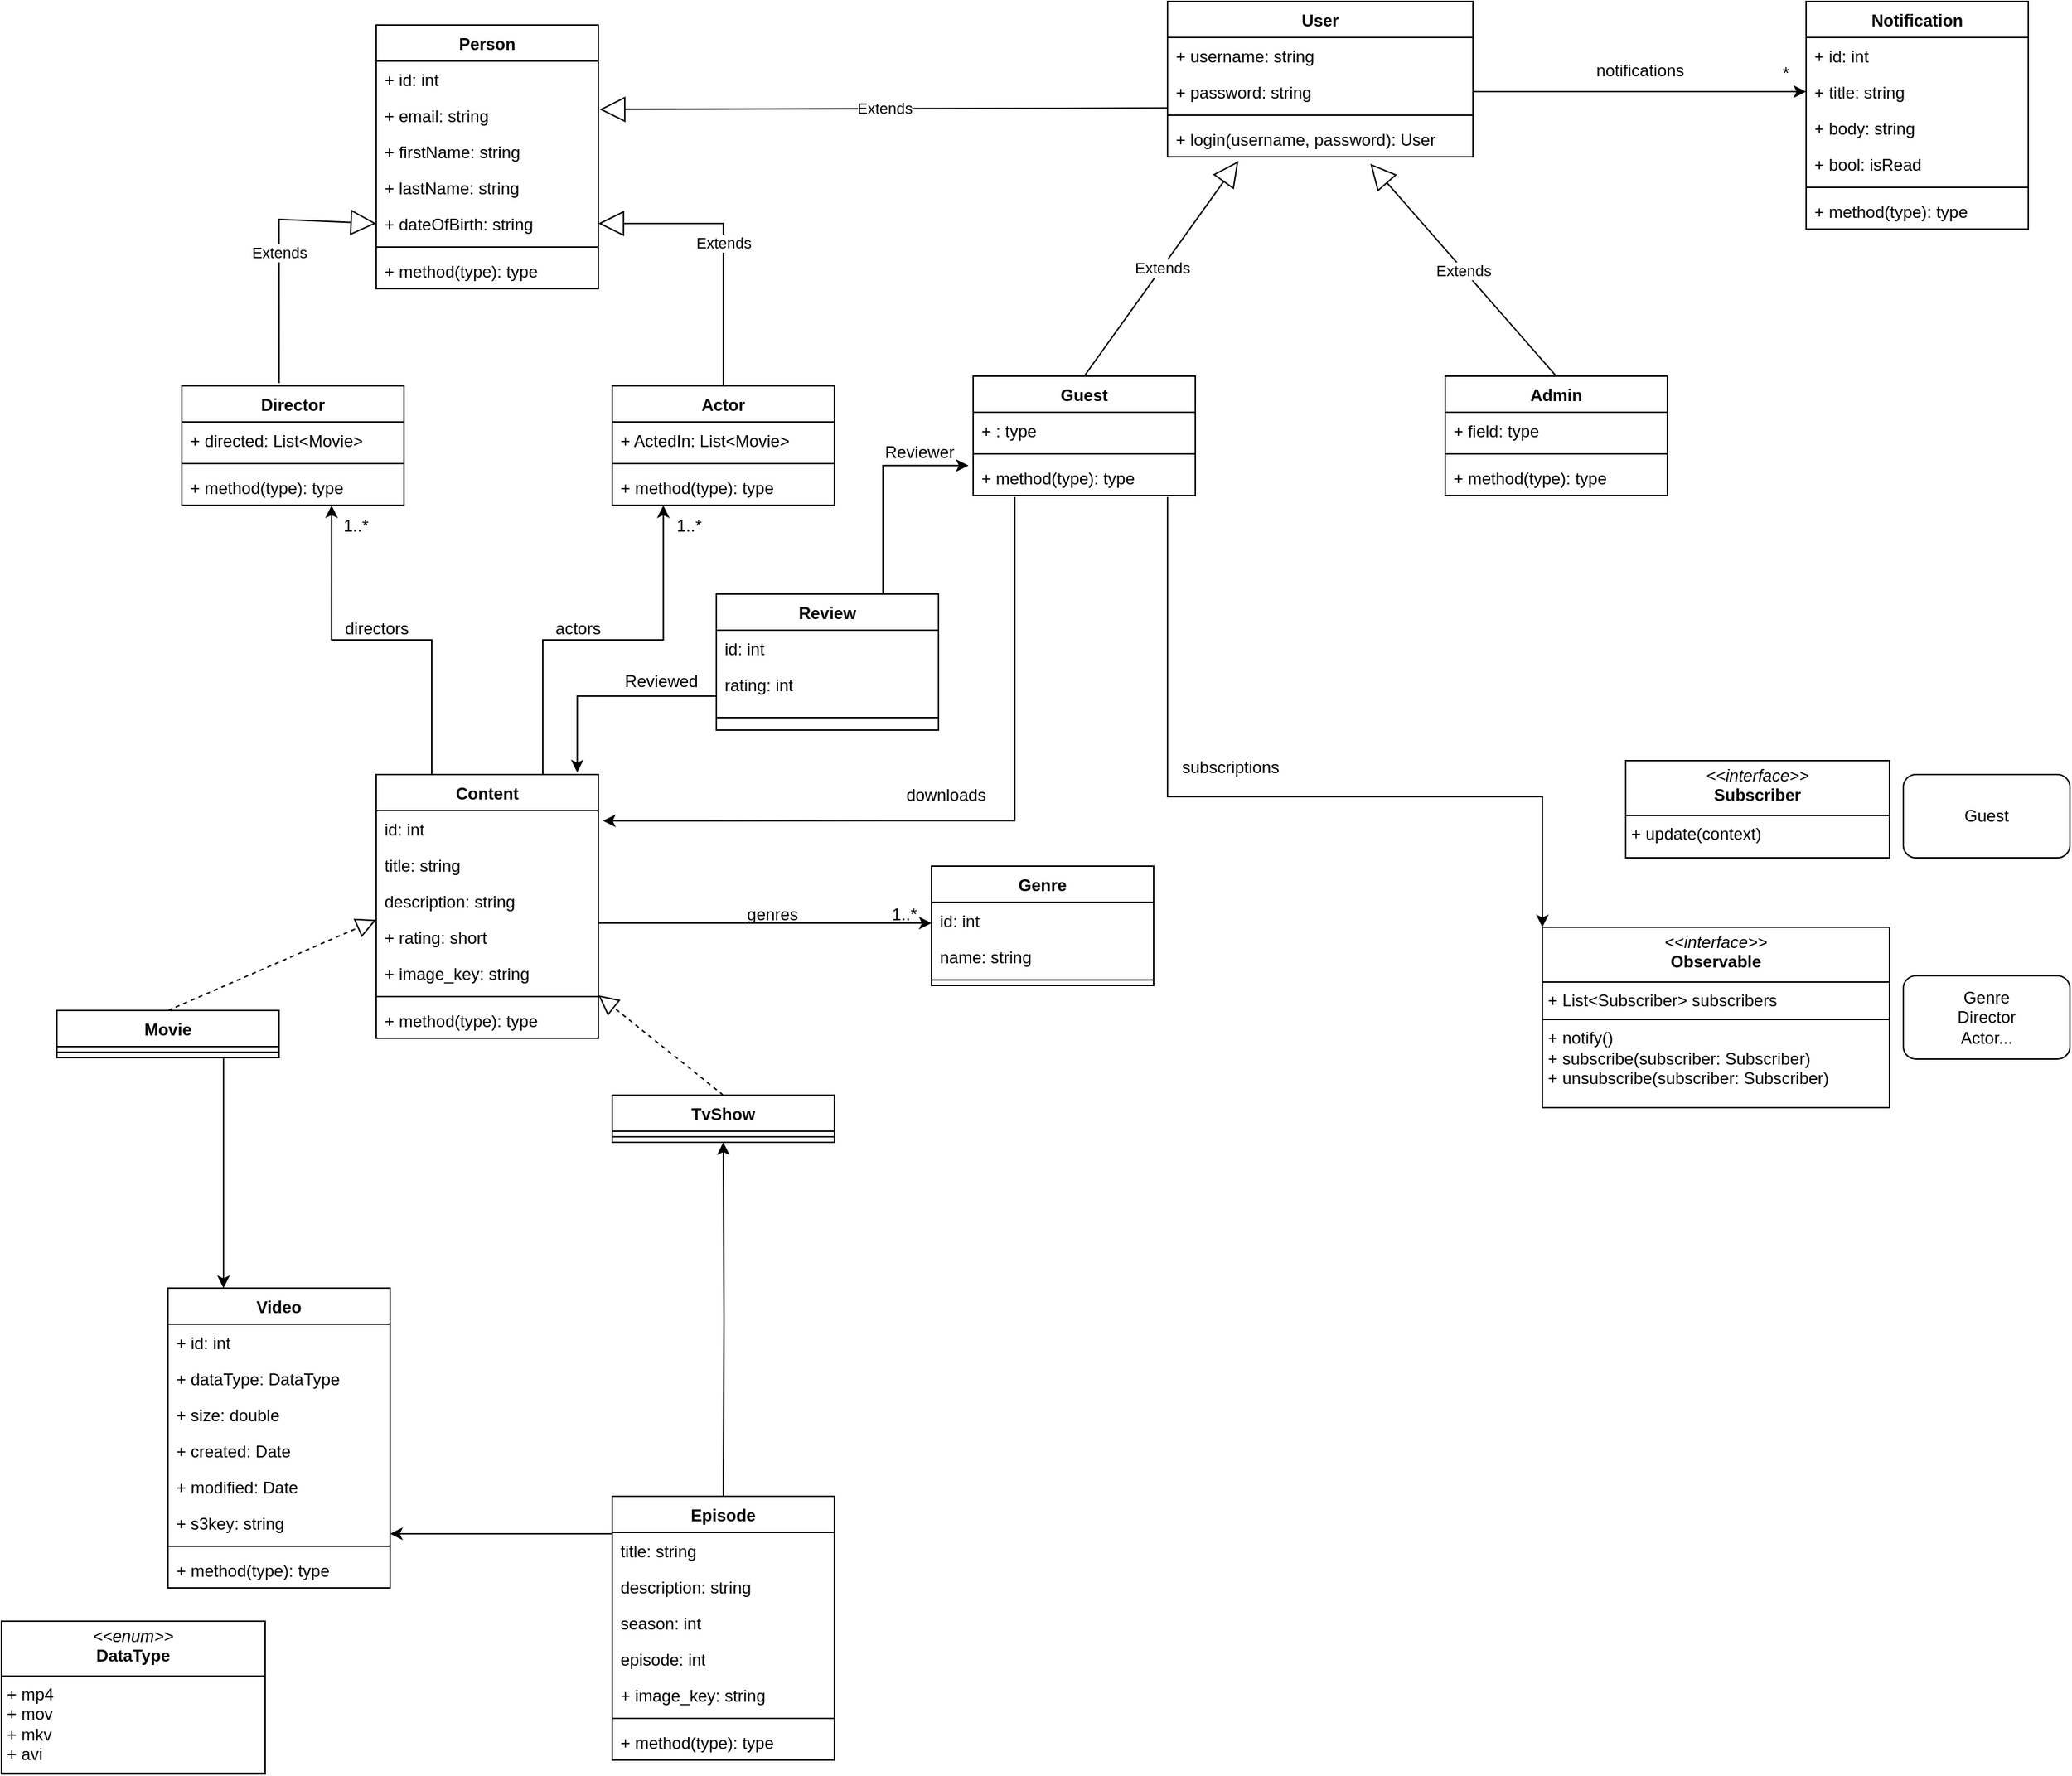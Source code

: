 <mxfile version="24.5.2" type="google" pages="2">
  <diagram name="Page-1" id="GaBjkV2kPGxeSAYcHMVV">
    <mxGraphModel grid="1" page="1" gridSize="10" guides="1" tooltips="1" connect="1" arrows="1" fold="1" pageScale="1" pageWidth="850" pageHeight="1100" math="0" shadow="0">
      <root>
        <mxCell id="0" />
        <mxCell id="1" parent="0" />
        <mxCell id="PaueE6yj1fqhcslVfsiK-56" style="edgeStyle=orthogonalEdgeStyle;rounded=0;orthogonalLoop=1;jettySize=auto;html=1;entryX=0;entryY=0;entryDx=0;entryDy=0;" edge="1" parent="1" target="RQlvj2KHwRac0DFrvZQy-1">
          <mxGeometry relative="1" as="geometry">
            <mxPoint x="40" y="960" as="sourcePoint" />
            <mxPoint x="-355" y="1183.87" as="targetPoint" />
            <Array as="points">
              <mxPoint x="40" y="1176" />
              <mxPoint x="310" y="1176" />
            </Array>
          </mxGeometry>
        </mxCell>
        <mxCell id="vgOsLd1Oc5mqQIGXZpxD-1" value="User" style="swimlane;fontStyle=1;align=center;verticalAlign=top;childLayout=stackLayout;horizontal=1;startSize=26;horizontalStack=0;resizeParent=1;resizeParentMax=0;resizeLast=0;collapsible=1;marginBottom=0;whiteSpace=wrap;html=1;" vertex="1" parent="1">
          <mxGeometry x="40" y="603" width="220" height="112" as="geometry" />
        </mxCell>
        <mxCell id="vgOsLd1Oc5mqQIGXZpxD-2" value="+ username: string" style="text;strokeColor=none;fillColor=none;align=left;verticalAlign=top;spacingLeft=4;spacingRight=4;overflow=hidden;rotatable=0;points=[[0,0.5],[1,0.5]];portConstraint=eastwest;whiteSpace=wrap;html=1;" vertex="1" parent="vgOsLd1Oc5mqQIGXZpxD-1">
          <mxGeometry y="26" width="220" height="26" as="geometry" />
        </mxCell>
        <mxCell id="vgOsLd1Oc5mqQIGXZpxD-5" value="+ password: string" style="text;strokeColor=none;fillColor=none;align=left;verticalAlign=top;spacingLeft=4;spacingRight=4;overflow=hidden;rotatable=0;points=[[0,0.5],[1,0.5]];portConstraint=eastwest;whiteSpace=wrap;html=1;" vertex="1" parent="vgOsLd1Oc5mqQIGXZpxD-1">
          <mxGeometry y="52" width="220" height="26" as="geometry" />
        </mxCell>
        <mxCell id="vgOsLd1Oc5mqQIGXZpxD-3" value="" style="line;strokeWidth=1;fillColor=none;align=left;verticalAlign=middle;spacingTop=-1;spacingLeft=3;spacingRight=3;rotatable=0;labelPosition=right;points=[];portConstraint=eastwest;strokeColor=inherit;" vertex="1" parent="vgOsLd1Oc5mqQIGXZpxD-1">
          <mxGeometry y="78" width="220" height="8" as="geometry" />
        </mxCell>
        <mxCell id="vgOsLd1Oc5mqQIGXZpxD-4" value="+ login(username, password): User" style="text;strokeColor=none;fillColor=none;align=left;verticalAlign=top;spacingLeft=4;spacingRight=4;overflow=hidden;rotatable=0;points=[[0,0.5],[1,0.5]];portConstraint=eastwest;whiteSpace=wrap;html=1;" vertex="1" parent="vgOsLd1Oc5mqQIGXZpxD-1">
          <mxGeometry y="86" width="220" height="26" as="geometry" />
        </mxCell>
        <mxCell id="vgOsLd1Oc5mqQIGXZpxD-11" value="Guest" style="swimlane;fontStyle=1;align=center;verticalAlign=top;childLayout=stackLayout;horizontal=1;startSize=26;horizontalStack=0;resizeParent=1;resizeParentMax=0;resizeLast=0;collapsible=1;marginBottom=0;whiteSpace=wrap;html=1;" vertex="1" parent="1">
          <mxGeometry x="-100" y="873" width="160" height="86" as="geometry" />
        </mxCell>
        <mxCell id="vgOsLd1Oc5mqQIGXZpxD-12" value="+ : type" style="text;strokeColor=none;fillColor=none;align=left;verticalAlign=top;spacingLeft=4;spacingRight=4;overflow=hidden;rotatable=0;points=[[0,0.5],[1,0.5]];portConstraint=eastwest;whiteSpace=wrap;html=1;" vertex="1" parent="vgOsLd1Oc5mqQIGXZpxD-11">
          <mxGeometry y="26" width="160" height="26" as="geometry" />
        </mxCell>
        <mxCell id="vgOsLd1Oc5mqQIGXZpxD-13" value="" style="line;strokeWidth=1;fillColor=none;align=left;verticalAlign=middle;spacingTop=-1;spacingLeft=3;spacingRight=3;rotatable=0;labelPosition=right;points=[];portConstraint=eastwest;strokeColor=inherit;" vertex="1" parent="vgOsLd1Oc5mqQIGXZpxD-11">
          <mxGeometry y="52" width="160" height="8" as="geometry" />
        </mxCell>
        <mxCell id="vgOsLd1Oc5mqQIGXZpxD-14" value="+ method(type): type" style="text;strokeColor=none;fillColor=none;align=left;verticalAlign=top;spacingLeft=4;spacingRight=4;overflow=hidden;rotatable=0;points=[[0,0.5],[1,0.5]];portConstraint=eastwest;whiteSpace=wrap;html=1;" vertex="1" parent="vgOsLd1Oc5mqQIGXZpxD-11">
          <mxGeometry y="60" width="160" height="26" as="geometry" />
        </mxCell>
        <mxCell id="vgOsLd1Oc5mqQIGXZpxD-15" value="Admin" style="swimlane;fontStyle=1;align=center;verticalAlign=top;childLayout=stackLayout;horizontal=1;startSize=26;horizontalStack=0;resizeParent=1;resizeParentMax=0;resizeLast=0;collapsible=1;marginBottom=0;whiteSpace=wrap;html=1;" vertex="1" parent="1">
          <mxGeometry x="240" y="873" width="160" height="86" as="geometry" />
        </mxCell>
        <mxCell id="vgOsLd1Oc5mqQIGXZpxD-16" value="+ field: type" style="text;strokeColor=none;fillColor=none;align=left;verticalAlign=top;spacingLeft=4;spacingRight=4;overflow=hidden;rotatable=0;points=[[0,0.5],[1,0.5]];portConstraint=eastwest;whiteSpace=wrap;html=1;" vertex="1" parent="vgOsLd1Oc5mqQIGXZpxD-15">
          <mxGeometry y="26" width="160" height="26" as="geometry" />
        </mxCell>
        <mxCell id="vgOsLd1Oc5mqQIGXZpxD-17" value="" style="line;strokeWidth=1;fillColor=none;align=left;verticalAlign=middle;spacingTop=-1;spacingLeft=3;spacingRight=3;rotatable=0;labelPosition=right;points=[];portConstraint=eastwest;strokeColor=inherit;" vertex="1" parent="vgOsLd1Oc5mqQIGXZpxD-15">
          <mxGeometry y="52" width="160" height="8" as="geometry" />
        </mxCell>
        <mxCell id="vgOsLd1Oc5mqQIGXZpxD-18" value="+ method(type): type" style="text;strokeColor=none;fillColor=none;align=left;verticalAlign=top;spacingLeft=4;spacingRight=4;overflow=hidden;rotatable=0;points=[[0,0.5],[1,0.5]];portConstraint=eastwest;whiteSpace=wrap;html=1;" vertex="1" parent="vgOsLd1Oc5mqQIGXZpxD-15">
          <mxGeometry y="60" width="160" height="26" as="geometry" />
        </mxCell>
        <mxCell id="vgOsLd1Oc5mqQIGXZpxD-19" value="Extends" style="endArrow=block;endSize=16;endFill=0;html=1;rounded=0;exitX=0.5;exitY=0;exitDx=0;exitDy=0;entryX=0.232;entryY=1.115;entryDx=0;entryDy=0;entryPerimeter=0;" edge="1" parent="1" source="vgOsLd1Oc5mqQIGXZpxD-11" target="vgOsLd1Oc5mqQIGXZpxD-4">
          <mxGeometry width="160" relative="1" as="geometry">
            <mxPoint x="40" y="743" as="sourcePoint" />
            <mxPoint x="200" y="743" as="targetPoint" />
          </mxGeometry>
        </mxCell>
        <mxCell id="vgOsLd1Oc5mqQIGXZpxD-20" value="Extends" style="endArrow=block;endSize=16;endFill=0;html=1;rounded=0;exitX=0.5;exitY=0;exitDx=0;exitDy=0;entryX=0.664;entryY=1.192;entryDx=0;entryDy=0;entryPerimeter=0;" edge="1" parent="1" source="vgOsLd1Oc5mqQIGXZpxD-15" target="vgOsLd1Oc5mqQIGXZpxD-4">
          <mxGeometry width="160" relative="1" as="geometry">
            <mxPoint x="-10" y="883" as="sourcePoint" />
            <mxPoint x="101" y="832" as="targetPoint" />
          </mxGeometry>
        </mxCell>
        <mxCell id="vgOsLd1Oc5mqQIGXZpxD-21" value="Video" style="swimlane;fontStyle=1;align=center;verticalAlign=top;childLayout=stackLayout;horizontal=1;startSize=26;horizontalStack=0;resizeParent=1;resizeParentMax=0;resizeLast=0;collapsible=1;marginBottom=0;whiteSpace=wrap;html=1;" vertex="1" parent="1">
          <mxGeometry x="-680" y="1530" width="160" height="216" as="geometry" />
        </mxCell>
        <mxCell id="PaueE6yj1fqhcslVfsiK-3" value="+ id: int" style="text;strokeColor=none;fillColor=none;align=left;verticalAlign=top;spacingLeft=4;spacingRight=4;overflow=hidden;rotatable=0;points=[[0,0.5],[1,0.5]];portConstraint=eastwest;whiteSpace=wrap;html=1;" vertex="1" parent="vgOsLd1Oc5mqQIGXZpxD-21">
          <mxGeometry y="26" width="160" height="26" as="geometry" />
        </mxCell>
        <mxCell id="vgOsLd1Oc5mqQIGXZpxD-22" value="+ dataType: DataType" style="text;strokeColor=none;fillColor=none;align=left;verticalAlign=top;spacingLeft=4;spacingRight=4;overflow=hidden;rotatable=0;points=[[0,0.5],[1,0.5]];portConstraint=eastwest;whiteSpace=wrap;html=1;" vertex="1" parent="vgOsLd1Oc5mqQIGXZpxD-21">
          <mxGeometry y="52" width="160" height="26" as="geometry" />
        </mxCell>
        <mxCell id="vgOsLd1Oc5mqQIGXZpxD-32" value="+ size: double" style="text;strokeColor=none;fillColor=none;align=left;verticalAlign=top;spacingLeft=4;spacingRight=4;overflow=hidden;rotatable=0;points=[[0,0.5],[1,0.5]];portConstraint=eastwest;whiteSpace=wrap;html=1;" vertex="1" parent="vgOsLd1Oc5mqQIGXZpxD-21">
          <mxGeometry y="78" width="160" height="26" as="geometry" />
        </mxCell>
        <mxCell id="vgOsLd1Oc5mqQIGXZpxD-33" value="+ created: Date" style="text;strokeColor=none;fillColor=none;align=left;verticalAlign=top;spacingLeft=4;spacingRight=4;overflow=hidden;rotatable=0;points=[[0,0.5],[1,0.5]];portConstraint=eastwest;whiteSpace=wrap;html=1;" vertex="1" parent="vgOsLd1Oc5mqQIGXZpxD-21">
          <mxGeometry y="104" width="160" height="26" as="geometry" />
        </mxCell>
        <mxCell id="vgOsLd1Oc5mqQIGXZpxD-25" value="+ modified: Date" style="text;strokeColor=none;fillColor=none;align=left;verticalAlign=top;spacingLeft=4;spacingRight=4;overflow=hidden;rotatable=0;points=[[0,0.5],[1,0.5]];portConstraint=eastwest;whiteSpace=wrap;html=1;" vertex="1" parent="vgOsLd1Oc5mqQIGXZpxD-21">
          <mxGeometry y="130" width="160" height="26" as="geometry" />
        </mxCell>
        <mxCell id="mSOR9Fh68U1S0VC-pvHG-3" value="+ s3key: string" style="text;strokeColor=none;fillColor=none;align=left;verticalAlign=top;spacingLeft=4;spacingRight=4;overflow=hidden;rotatable=0;points=[[0,0.5],[1,0.5]];portConstraint=eastwest;whiteSpace=wrap;html=1;" vertex="1" parent="vgOsLd1Oc5mqQIGXZpxD-21">
          <mxGeometry y="156" width="160" height="26" as="geometry" />
        </mxCell>
        <mxCell id="vgOsLd1Oc5mqQIGXZpxD-23" value="" style="line;strokeWidth=1;fillColor=none;align=left;verticalAlign=middle;spacingTop=-1;spacingLeft=3;spacingRight=3;rotatable=0;labelPosition=right;points=[];portConstraint=eastwest;strokeColor=inherit;" vertex="1" parent="vgOsLd1Oc5mqQIGXZpxD-21">
          <mxGeometry y="182" width="160" height="8" as="geometry" />
        </mxCell>
        <mxCell id="vgOsLd1Oc5mqQIGXZpxD-24" value="+ method(type): type" style="text;strokeColor=none;fillColor=none;align=left;verticalAlign=top;spacingLeft=4;spacingRight=4;overflow=hidden;rotatable=0;points=[[0,0.5],[1,0.5]];portConstraint=eastwest;whiteSpace=wrap;html=1;" vertex="1" parent="vgOsLd1Oc5mqQIGXZpxD-21">
          <mxGeometry y="190" width="160" height="26" as="geometry" />
        </mxCell>
        <mxCell id="vgOsLd1Oc5mqQIGXZpxD-34" value="Content" style="swimlane;fontStyle=1;align=center;verticalAlign=top;childLayout=stackLayout;horizontal=1;startSize=26;horizontalStack=0;resizeParent=1;resizeParentMax=0;resizeLast=0;collapsible=1;marginBottom=0;whiteSpace=wrap;html=1;" vertex="1" parent="1">
          <mxGeometry x="-530" y="1160" width="160" height="190" as="geometry" />
        </mxCell>
        <mxCell id="vgOsLd1Oc5mqQIGXZpxD-35" value="id: int" style="text;strokeColor=none;fillColor=none;align=left;verticalAlign=top;spacingLeft=4;spacingRight=4;overflow=hidden;rotatable=0;points=[[0,0.5],[1,0.5]];portConstraint=eastwest;whiteSpace=wrap;html=1;" vertex="1" parent="vgOsLd1Oc5mqQIGXZpxD-34">
          <mxGeometry y="26" width="160" height="26" as="geometry" />
        </mxCell>
        <mxCell id="PaueE6yj1fqhcslVfsiK-21" value="title: string" style="text;strokeColor=none;fillColor=none;align=left;verticalAlign=top;spacingLeft=4;spacingRight=4;overflow=hidden;rotatable=0;points=[[0,0.5],[1,0.5]];portConstraint=eastwest;whiteSpace=wrap;html=1;" vertex="1" parent="vgOsLd1Oc5mqQIGXZpxD-34">
          <mxGeometry y="52" width="160" height="26" as="geometry" />
        </mxCell>
        <mxCell id="PaueE6yj1fqhcslVfsiK-18" value="description: string" style="text;strokeColor=none;fillColor=none;align=left;verticalAlign=top;spacingLeft=4;spacingRight=4;overflow=hidden;rotatable=0;points=[[0,0.5],[1,0.5]];portConstraint=eastwest;whiteSpace=wrap;html=1;" vertex="1" parent="vgOsLd1Oc5mqQIGXZpxD-34">
          <mxGeometry y="78" width="160" height="26" as="geometry" />
        </mxCell>
        <mxCell id="PaueE6yj1fqhcslVfsiK-16" value="+ rating: short" style="text;strokeColor=none;fillColor=none;align=left;verticalAlign=top;spacingLeft=4;spacingRight=4;overflow=hidden;rotatable=0;points=[[0,0.5],[1,0.5]];portConstraint=eastwest;whiteSpace=wrap;html=1;" vertex="1" parent="vgOsLd1Oc5mqQIGXZpxD-34">
          <mxGeometry y="104" width="160" height="26" as="geometry" />
        </mxCell>
        <mxCell id="TnwoXs8yWB3QjJfrkbLl-1" value="+ image_key: string" style="text;strokeColor=none;fillColor=none;align=left;verticalAlign=top;spacingLeft=4;spacingRight=4;overflow=hidden;rotatable=0;points=[[0,0.5],[1,0.5]];portConstraint=eastwest;whiteSpace=wrap;html=1;" vertex="1" parent="vgOsLd1Oc5mqQIGXZpxD-34">
          <mxGeometry y="130" width="160" height="26" as="geometry" />
        </mxCell>
        <mxCell id="vgOsLd1Oc5mqQIGXZpxD-36" value="" style="line;strokeWidth=1;fillColor=none;align=left;verticalAlign=middle;spacingTop=-1;spacingLeft=3;spacingRight=3;rotatable=0;labelPosition=right;points=[];portConstraint=eastwest;strokeColor=inherit;" vertex="1" parent="vgOsLd1Oc5mqQIGXZpxD-34">
          <mxGeometry y="156" width="160" height="8" as="geometry" />
        </mxCell>
        <mxCell id="vgOsLd1Oc5mqQIGXZpxD-37" value="+ method(type): type" style="text;strokeColor=none;fillColor=none;align=left;verticalAlign=top;spacingLeft=4;spacingRight=4;overflow=hidden;rotatable=0;points=[[0,0.5],[1,0.5]];portConstraint=eastwest;whiteSpace=wrap;html=1;" vertex="1" parent="vgOsLd1Oc5mqQIGXZpxD-34">
          <mxGeometry y="164" width="160" height="26" as="geometry" />
        </mxCell>
        <mxCell id="PaueE6yj1fqhcslVfsiK-6" value="Notification" style="swimlane;fontStyle=1;align=center;verticalAlign=top;childLayout=stackLayout;horizontal=1;startSize=26;horizontalStack=0;resizeParent=1;resizeParentMax=0;resizeLast=0;collapsible=1;marginBottom=0;whiteSpace=wrap;html=1;" vertex="1" parent="1">
          <mxGeometry x="500" y="603" width="160" height="164" as="geometry" />
        </mxCell>
        <mxCell id="PaueE6yj1fqhcslVfsiK-10" value="+ id: int" style="text;strokeColor=none;fillColor=none;align=left;verticalAlign=top;spacingLeft=4;spacingRight=4;overflow=hidden;rotatable=0;points=[[0,0.5],[1,0.5]];portConstraint=eastwest;whiteSpace=wrap;html=1;" vertex="1" parent="PaueE6yj1fqhcslVfsiK-6">
          <mxGeometry y="26" width="160" height="26" as="geometry" />
        </mxCell>
        <mxCell id="PaueE6yj1fqhcslVfsiK-11" value="+ title: string" style="text;strokeColor=none;fillColor=none;align=left;verticalAlign=top;spacingLeft=4;spacingRight=4;overflow=hidden;rotatable=0;points=[[0,0.5],[1,0.5]];portConstraint=eastwest;whiteSpace=wrap;html=1;" vertex="1" parent="PaueE6yj1fqhcslVfsiK-6">
          <mxGeometry y="52" width="160" height="26" as="geometry" />
        </mxCell>
        <mxCell id="PaueE6yj1fqhcslVfsiK-12" value="+ body: string" style="text;strokeColor=none;fillColor=none;align=left;verticalAlign=top;spacingLeft=4;spacingRight=4;overflow=hidden;rotatable=0;points=[[0,0.5],[1,0.5]];portConstraint=eastwest;whiteSpace=wrap;html=1;" vertex="1" parent="PaueE6yj1fqhcslVfsiK-6">
          <mxGeometry y="78" width="160" height="26" as="geometry" />
        </mxCell>
        <mxCell id="PaueE6yj1fqhcslVfsiK-7" value="+ bool: isRead" style="text;strokeColor=none;fillColor=none;align=left;verticalAlign=top;spacingLeft=4;spacingRight=4;overflow=hidden;rotatable=0;points=[[0,0.5],[1,0.5]];portConstraint=eastwest;whiteSpace=wrap;html=1;" vertex="1" parent="PaueE6yj1fqhcslVfsiK-6">
          <mxGeometry y="104" width="160" height="26" as="geometry" />
        </mxCell>
        <mxCell id="PaueE6yj1fqhcslVfsiK-8" value="" style="line;strokeWidth=1;fillColor=none;align=left;verticalAlign=middle;spacingTop=-1;spacingLeft=3;spacingRight=3;rotatable=0;labelPosition=right;points=[];portConstraint=eastwest;strokeColor=inherit;" vertex="1" parent="PaueE6yj1fqhcslVfsiK-6">
          <mxGeometry y="130" width="160" height="8" as="geometry" />
        </mxCell>
        <mxCell id="PaueE6yj1fqhcslVfsiK-9" value="+ method(type): type" style="text;strokeColor=none;fillColor=none;align=left;verticalAlign=top;spacingLeft=4;spacingRight=4;overflow=hidden;rotatable=0;points=[[0,0.5],[1,0.5]];portConstraint=eastwest;whiteSpace=wrap;html=1;" vertex="1" parent="PaueE6yj1fqhcslVfsiK-6">
          <mxGeometry y="138" width="160" height="26" as="geometry" />
        </mxCell>
        <mxCell id="PaueE6yj1fqhcslVfsiK-14" value="*" style="text;html=1;align=center;verticalAlign=middle;resizable=0;points=[];autosize=1;strokeColor=none;fillColor=none;" vertex="1" parent="1">
          <mxGeometry x="470" y="640" width="30" height="30" as="geometry" />
        </mxCell>
        <mxCell id="PaueE6yj1fqhcslVfsiK-22" value="Actor" style="swimlane;fontStyle=1;align=center;verticalAlign=top;childLayout=stackLayout;horizontal=1;startSize=26;horizontalStack=0;resizeParent=1;resizeParentMax=0;resizeLast=0;collapsible=1;marginBottom=0;whiteSpace=wrap;html=1;" vertex="1" parent="1">
          <mxGeometry x="-360" y="880" width="160" height="86" as="geometry" />
        </mxCell>
        <mxCell id="PaueE6yj1fqhcslVfsiK-23" value="+ ActedIn: List&amp;lt;Movie&amp;gt;" style="text;strokeColor=none;fillColor=none;align=left;verticalAlign=top;spacingLeft=4;spacingRight=4;overflow=hidden;rotatable=0;points=[[0,0.5],[1,0.5]];portConstraint=eastwest;whiteSpace=wrap;html=1;" vertex="1" parent="PaueE6yj1fqhcslVfsiK-22">
          <mxGeometry y="26" width="160" height="26" as="geometry" />
        </mxCell>
        <mxCell id="PaueE6yj1fqhcslVfsiK-24" value="" style="line;strokeWidth=1;fillColor=none;align=left;verticalAlign=middle;spacingTop=-1;spacingLeft=3;spacingRight=3;rotatable=0;labelPosition=right;points=[];portConstraint=eastwest;strokeColor=inherit;" vertex="1" parent="PaueE6yj1fqhcslVfsiK-22">
          <mxGeometry y="52" width="160" height="8" as="geometry" />
        </mxCell>
        <mxCell id="PaueE6yj1fqhcslVfsiK-25" value="+ method(type): type" style="text;strokeColor=none;fillColor=none;align=left;verticalAlign=top;spacingLeft=4;spacingRight=4;overflow=hidden;rotatable=0;points=[[0,0.5],[1,0.5]];portConstraint=eastwest;whiteSpace=wrap;html=1;" vertex="1" parent="PaueE6yj1fqhcslVfsiK-22">
          <mxGeometry y="60" width="160" height="26" as="geometry" />
        </mxCell>
        <mxCell id="PaueE6yj1fqhcslVfsiK-26" value="Director" style="swimlane;fontStyle=1;align=center;verticalAlign=top;childLayout=stackLayout;horizontal=1;startSize=26;horizontalStack=0;resizeParent=1;resizeParentMax=0;resizeLast=0;collapsible=1;marginBottom=0;whiteSpace=wrap;html=1;" vertex="1" parent="1">
          <mxGeometry x="-670" y="880" width="160" height="86" as="geometry" />
        </mxCell>
        <mxCell id="PaueE6yj1fqhcslVfsiK-27" value="+ directed: List&amp;lt;Movie&amp;gt;" style="text;strokeColor=none;fillColor=none;align=left;verticalAlign=top;spacingLeft=4;spacingRight=4;overflow=hidden;rotatable=0;points=[[0,0.5],[1,0.5]];portConstraint=eastwest;whiteSpace=wrap;html=1;" vertex="1" parent="PaueE6yj1fqhcslVfsiK-26">
          <mxGeometry y="26" width="160" height="26" as="geometry" />
        </mxCell>
        <mxCell id="PaueE6yj1fqhcslVfsiK-28" value="" style="line;strokeWidth=1;fillColor=none;align=left;verticalAlign=middle;spacingTop=-1;spacingLeft=3;spacingRight=3;rotatable=0;labelPosition=right;points=[];portConstraint=eastwest;strokeColor=inherit;" vertex="1" parent="PaueE6yj1fqhcslVfsiK-26">
          <mxGeometry y="52" width="160" height="8" as="geometry" />
        </mxCell>
        <mxCell id="PaueE6yj1fqhcslVfsiK-29" value="+ method(type): type" style="text;strokeColor=none;fillColor=none;align=left;verticalAlign=top;spacingLeft=4;spacingRight=4;overflow=hidden;rotatable=0;points=[[0,0.5],[1,0.5]];portConstraint=eastwest;whiteSpace=wrap;html=1;" vertex="1" parent="PaueE6yj1fqhcslVfsiK-26">
          <mxGeometry y="60" width="160" height="26" as="geometry" />
        </mxCell>
        <mxCell id="PaueE6yj1fqhcslVfsiK-31" value="Person" style="swimlane;fontStyle=1;align=center;verticalAlign=top;childLayout=stackLayout;horizontal=1;startSize=26;horizontalStack=0;resizeParent=1;resizeParentMax=0;resizeLast=0;collapsible=1;marginBottom=0;whiteSpace=wrap;html=1;" vertex="1" parent="1">
          <mxGeometry x="-530" y="620" width="160" height="190" as="geometry" />
        </mxCell>
        <mxCell id="PaueE6yj1fqhcslVfsiK-32" value="+ id: int" style="text;strokeColor=none;fillColor=none;align=left;verticalAlign=top;spacingLeft=4;spacingRight=4;overflow=hidden;rotatable=0;points=[[0,0.5],[1,0.5]];portConstraint=eastwest;whiteSpace=wrap;html=1;" vertex="1" parent="PaueE6yj1fqhcslVfsiK-31">
          <mxGeometry y="26" width="160" height="26" as="geometry" />
        </mxCell>
        <mxCell id="PaueE6yj1fqhcslVfsiK-35" value="+ email: string" style="text;strokeColor=none;fillColor=none;align=left;verticalAlign=top;spacingLeft=4;spacingRight=4;overflow=hidden;rotatable=0;points=[[0,0.5],[1,0.5]];portConstraint=eastwest;whiteSpace=wrap;html=1;" vertex="1" parent="PaueE6yj1fqhcslVfsiK-31">
          <mxGeometry y="52" width="160" height="26" as="geometry" />
        </mxCell>
        <mxCell id="PaueE6yj1fqhcslVfsiK-37" value="+ firstName: string" style="text;strokeColor=none;fillColor=none;align=left;verticalAlign=top;spacingLeft=4;spacingRight=4;overflow=hidden;rotatable=0;points=[[0,0.5],[1,0.5]];portConstraint=eastwest;whiteSpace=wrap;html=1;" vertex="1" parent="PaueE6yj1fqhcslVfsiK-31">
          <mxGeometry y="78" width="160" height="26" as="geometry" />
        </mxCell>
        <mxCell id="PaueE6yj1fqhcslVfsiK-38" value="+ lastName: string" style="text;strokeColor=none;fillColor=none;align=left;verticalAlign=top;spacingLeft=4;spacingRight=4;overflow=hidden;rotatable=0;points=[[0,0.5],[1,0.5]];portConstraint=eastwest;whiteSpace=wrap;html=1;" vertex="1" parent="PaueE6yj1fqhcslVfsiK-31">
          <mxGeometry y="104" width="160" height="26" as="geometry" />
        </mxCell>
        <mxCell id="PaueE6yj1fqhcslVfsiK-36" value="+ dateOfBirth: string" style="text;strokeColor=none;fillColor=none;align=left;verticalAlign=top;spacingLeft=4;spacingRight=4;overflow=hidden;rotatable=0;points=[[0,0.5],[1,0.5]];portConstraint=eastwest;whiteSpace=wrap;html=1;" vertex="1" parent="PaueE6yj1fqhcslVfsiK-31">
          <mxGeometry y="130" width="160" height="26" as="geometry" />
        </mxCell>
        <mxCell id="PaueE6yj1fqhcslVfsiK-33" value="" style="line;strokeWidth=1;fillColor=none;align=left;verticalAlign=middle;spacingTop=-1;spacingLeft=3;spacingRight=3;rotatable=0;labelPosition=right;points=[];portConstraint=eastwest;strokeColor=inherit;" vertex="1" parent="PaueE6yj1fqhcslVfsiK-31">
          <mxGeometry y="156" width="160" height="8" as="geometry" />
        </mxCell>
        <mxCell id="PaueE6yj1fqhcslVfsiK-34" value="+ method(type): type" style="text;strokeColor=none;fillColor=none;align=left;verticalAlign=top;spacingLeft=4;spacingRight=4;overflow=hidden;rotatable=0;points=[[0,0.5],[1,0.5]];portConstraint=eastwest;whiteSpace=wrap;html=1;" vertex="1" parent="PaueE6yj1fqhcslVfsiK-31">
          <mxGeometry y="164" width="160" height="26" as="geometry" />
        </mxCell>
        <mxCell id="PaueE6yj1fqhcslVfsiK-39" value="Extends" style="endArrow=block;endSize=16;endFill=0;html=1;rounded=0;entryX=1;entryY=0.5;entryDx=0;entryDy=0;exitX=0.5;exitY=0;exitDx=0;exitDy=0;" edge="1" parent="1" source="PaueE6yj1fqhcslVfsiK-22" target="PaueE6yj1fqhcslVfsiK-36">
          <mxGeometry width="160" relative="1" as="geometry">
            <mxPoint x="-262.08" y="880" as="sourcePoint" />
            <mxPoint x="-340.0" y="756.006" as="targetPoint" />
            <Array as="points">
              <mxPoint x="-280" y="763" />
            </Array>
          </mxGeometry>
        </mxCell>
        <mxCell id="PaueE6yj1fqhcslVfsiK-42" value="Extends" style="endArrow=block;endSize=16;endFill=0;html=1;rounded=0;exitX=0.438;exitY=-0.023;exitDx=0;exitDy=0;exitPerimeter=0;entryX=0;entryY=0.5;entryDx=0;entryDy=0;" edge="1" parent="1" source="PaueE6yj1fqhcslVfsiK-26" target="PaueE6yj1fqhcslVfsiK-36">
          <mxGeometry width="160" relative="1" as="geometry">
            <mxPoint x="-640" y="880" as="sourcePoint" />
            <mxPoint x="-570" y="740" as="targetPoint" />
            <Array as="points">
              <mxPoint x="-600" y="760" />
            </Array>
          </mxGeometry>
        </mxCell>
        <mxCell id="PaueE6yj1fqhcslVfsiK-43" style="edgeStyle=orthogonalEdgeStyle;rounded=0;orthogonalLoop=1;jettySize=auto;html=1;exitX=0.75;exitY=0;exitDx=0;exitDy=0;entryX=0.23;entryY=1.006;entryDx=0;entryDy=0;entryPerimeter=0;" edge="1" parent="1" source="vgOsLd1Oc5mqQIGXZpxD-34" target="PaueE6yj1fqhcslVfsiK-25">
          <mxGeometry relative="1" as="geometry" />
        </mxCell>
        <mxCell id="PaueE6yj1fqhcslVfsiK-44" style="edgeStyle=orthogonalEdgeStyle;rounded=0;orthogonalLoop=1;jettySize=auto;html=1;exitX=0.25;exitY=0;exitDx=0;exitDy=0;entryX=0.674;entryY=1.006;entryDx=0;entryDy=0;entryPerimeter=0;" edge="1" parent="1" source="vgOsLd1Oc5mqQIGXZpxD-34" target="PaueE6yj1fqhcslVfsiK-29">
          <mxGeometry relative="1" as="geometry" />
        </mxCell>
        <mxCell id="PaueE6yj1fqhcslVfsiK-45" style="edgeStyle=orthogonalEdgeStyle;rounded=0;orthogonalLoop=1;jettySize=auto;html=1;exitX=1;exitY=0.5;exitDx=0;exitDy=0;" edge="1" parent="1">
          <mxGeometry relative="1" as="geometry">
            <Array as="points">
              <mxPoint x="-190" y="1267" />
              <mxPoint x="-190" y="1267" />
            </Array>
            <mxPoint x="-130" y="1267.059" as="targetPoint" />
            <mxPoint x="-370" y="1267" as="sourcePoint" />
          </mxGeometry>
        </mxCell>
        <mxCell id="PaueE6yj1fqhcslVfsiK-46" value="directors" style="text;html=1;align=center;verticalAlign=middle;resizable=0;points=[];autosize=1;strokeColor=none;fillColor=none;" vertex="1" parent="1">
          <mxGeometry x="-565" y="1040" width="70" height="30" as="geometry" />
        </mxCell>
        <mxCell id="PaueE6yj1fqhcslVfsiK-47" value="actors" style="text;html=1;align=center;verticalAlign=middle;resizable=0;points=[];autosize=1;strokeColor=none;fillColor=none;" vertex="1" parent="1">
          <mxGeometry x="-415" y="1040" width="60" height="30" as="geometry" />
        </mxCell>
        <mxCell id="PaueE6yj1fqhcslVfsiK-48" value="genres" style="text;html=1;align=center;verticalAlign=middle;resizable=0;points=[];autosize=1;strokeColor=none;fillColor=none;" vertex="1" parent="1">
          <mxGeometry x="-275" y="1246" width="60" height="30" as="geometry" />
        </mxCell>
        <mxCell id="PaueE6yj1fqhcslVfsiK-49" value="1..*" style="text;html=1;align=center;verticalAlign=middle;resizable=0;points=[];autosize=1;strokeColor=none;fillColor=none;" vertex="1" parent="1">
          <mxGeometry x="-170" y="1246" width="40" height="30" as="geometry" />
        </mxCell>
        <mxCell id="PaueE6yj1fqhcslVfsiK-50" value="1..*" style="text;html=1;align=center;verticalAlign=middle;resizable=0;points=[];autosize=1;strokeColor=none;fillColor=none;" vertex="1" parent="1">
          <mxGeometry x="-325" y="966" width="40" height="30" as="geometry" />
        </mxCell>
        <mxCell id="PaueE6yj1fqhcslVfsiK-51" value="1..*" style="text;html=1;align=center;verticalAlign=middle;resizable=0;points=[];autosize=1;strokeColor=none;fillColor=none;" vertex="1" parent="1">
          <mxGeometry x="-565" y="966" width="40" height="30" as="geometry" />
        </mxCell>
        <mxCell id="PaueE6yj1fqhcslVfsiK-54" value="Extends" style="endArrow=block;endSize=16;endFill=0;html=1;rounded=0;entryX=1.006;entryY=0.34;entryDx=0;entryDy=0;entryPerimeter=0;exitX=0.002;exitY=0.951;exitDx=0;exitDy=0;exitPerimeter=0;" edge="1" parent="1" target="PaueE6yj1fqhcslVfsiK-35">
          <mxGeometry width="160" relative="1" as="geometry">
            <mxPoint x="40.44" y="679.726" as="sourcePoint" />
            <mxPoint x="-50" y="730" as="targetPoint" />
          </mxGeometry>
        </mxCell>
        <mxCell id="PaueE6yj1fqhcslVfsiK-55" style="edgeStyle=orthogonalEdgeStyle;rounded=0;orthogonalLoop=1;jettySize=auto;html=1;exitX=1;exitY=0.5;exitDx=0;exitDy=0;entryX=0;entryY=0.5;entryDx=0;entryDy=0;" edge="1" parent="1" source="vgOsLd1Oc5mqQIGXZpxD-5" target="PaueE6yj1fqhcslVfsiK-11">
          <mxGeometry relative="1" as="geometry" />
        </mxCell>
        <mxCell id="PaueE6yj1fqhcslVfsiK-57" value="subscriptions" style="text;html=1;align=center;verticalAlign=middle;resizable=0;points=[];autosize=1;strokeColor=none;fillColor=none;" vertex="1" parent="1">
          <mxGeometry x="40" y="1140" width="90" height="30" as="geometry" />
        </mxCell>
        <mxCell id="PaueE6yj1fqhcslVfsiK-58" value="notifications" style="text;html=1;align=center;verticalAlign=middle;resizable=0;points=[];autosize=1;strokeColor=none;fillColor=none;" vertex="1" parent="1">
          <mxGeometry x="335" y="638" width="90" height="30" as="geometry" />
        </mxCell>
        <mxCell id="PaueE6yj1fqhcslVfsiK-59" style="edgeStyle=orthogonalEdgeStyle;rounded=0;orthogonalLoop=1;jettySize=auto;html=1;entryX=1.021;entryY=0.282;entryDx=0;entryDy=0;entryPerimeter=0;" edge="1" parent="1" target="vgOsLd1Oc5mqQIGXZpxD-35">
          <mxGeometry relative="1" as="geometry">
            <mxPoint x="-70" y="960" as="sourcePoint" />
            <Array as="points">
              <mxPoint x="-70" y="960" />
              <mxPoint x="-70" y="1193" />
            </Array>
          </mxGeometry>
        </mxCell>
        <mxCell id="PaueE6yj1fqhcslVfsiK-60" value="downloads" style="text;html=1;align=center;verticalAlign=middle;resizable=0;points=[];autosize=1;strokeColor=none;fillColor=none;" vertex="1" parent="1">
          <mxGeometry x="-160" y="1160" width="80" height="30" as="geometry" />
        </mxCell>
        <mxCell id="fqg7QPmeRVHlHy7QcE2d-2" style="edgeStyle=orthogonalEdgeStyle;rounded=0;orthogonalLoop=1;jettySize=auto;html=1;exitX=0.75;exitY=1;exitDx=0;exitDy=0;entryX=0.25;entryY=0;entryDx=0;entryDy=0;" edge="1" parent="1" source="syiR7A5MHTOme24DqMxV-1" target="vgOsLd1Oc5mqQIGXZpxD-21">
          <mxGeometry relative="1" as="geometry" />
        </mxCell>
        <mxCell id="syiR7A5MHTOme24DqMxV-1" value="Movie" style="swimlane;fontStyle=1;align=center;verticalAlign=top;childLayout=stackLayout;horizontal=1;startSize=26;horizontalStack=0;resizeParent=1;resizeParentMax=0;resizeLast=0;collapsible=1;marginBottom=0;whiteSpace=wrap;html=1;" vertex="1" parent="1">
          <mxGeometry x="-760" y="1330" width="160" height="34" as="geometry" />
        </mxCell>
        <mxCell id="syiR7A5MHTOme24DqMxV-6" value="" style="line;strokeWidth=1;fillColor=none;align=left;verticalAlign=middle;spacingTop=-1;spacingLeft=3;spacingRight=3;rotatable=0;labelPosition=right;points=[];portConstraint=eastwest;strokeColor=inherit;" vertex="1" parent="syiR7A5MHTOme24DqMxV-1">
          <mxGeometry y="26" width="160" height="8" as="geometry" />
        </mxCell>
        <mxCell id="syiR7A5MHTOme24DqMxV-15" value="" style="endArrow=block;dashed=1;endFill=0;endSize=12;html=1;rounded=0;exitX=0.5;exitY=0;exitDx=0;exitDy=0;entryX=0;entryY=0.026;entryDx=0;entryDy=0;entryPerimeter=0;" edge="1" parent="1" source="syiR7A5MHTOme24DqMxV-1" target="PaueE6yj1fqhcslVfsiK-16">
          <mxGeometry width="160" relative="1" as="geometry">
            <mxPoint x="-280" y="1520" as="sourcePoint" />
            <mxPoint x="-609.04" y="1461.01" as="targetPoint" />
          </mxGeometry>
        </mxCell>
        <mxCell id="syiR7A5MHTOme24DqMxV-18" value="" style="endArrow=block;dashed=1;endFill=0;endSize=12;html=1;rounded=0;exitX=0.5;exitY=0;exitDx=0;exitDy=0;" edge="1" parent="1" source="syiR7A5MHTOme24DqMxV-26" target="vgOsLd1Oc5mqQIGXZpxD-34">
          <mxGeometry width="160" relative="1" as="geometry">
            <mxPoint x="-577.5" y="1431" as="sourcePoint" />
            <mxPoint x="-682.5" y="1325" as="targetPoint" />
          </mxGeometry>
        </mxCell>
        <mxCell id="fqg7QPmeRVHlHy7QcE2d-3" style="edgeStyle=orthogonalEdgeStyle;rounded=0;orthogonalLoop=1;jettySize=auto;html=1;exitX=0;exitY=0;exitDx=0;exitDy=0;" edge="1" parent="1" source="syiR7A5MHTOme24DqMxV-19" target="vgOsLd1Oc5mqQIGXZpxD-21">
          <mxGeometry relative="1" as="geometry">
            <Array as="points">
              <mxPoint x="-360" y="1707" />
            </Array>
          </mxGeometry>
        </mxCell>
        <mxCell id="syiR7A5MHTOme24DqMxV-19" value="Episode" style="swimlane;fontStyle=1;align=center;verticalAlign=top;childLayout=stackLayout;horizontal=1;startSize=26;horizontalStack=0;resizeParent=1;resizeParentMax=0;resizeLast=0;collapsible=1;marginBottom=0;whiteSpace=wrap;html=1;" vertex="1" parent="1">
          <mxGeometry x="-360" y="1680" width="160" height="190" as="geometry" />
        </mxCell>
        <mxCell id="mSOR9Fh68U1S0VC-pvHG-1" value="title: string" style="text;strokeColor=none;fillColor=none;align=left;verticalAlign=top;spacingLeft=4;spacingRight=4;overflow=hidden;rotatable=0;points=[[0,0.5],[1,0.5]];portConstraint=eastwest;whiteSpace=wrap;html=1;" vertex="1" parent="syiR7A5MHTOme24DqMxV-19">
          <mxGeometry y="26" width="160" height="26" as="geometry" />
        </mxCell>
        <mxCell id="mSOR9Fh68U1S0VC-pvHG-2" value="description: string" style="text;strokeColor=none;fillColor=none;align=left;verticalAlign=top;spacingLeft=4;spacingRight=4;overflow=hidden;rotatable=0;points=[[0,0.5],[1,0.5]];portConstraint=eastwest;whiteSpace=wrap;html=1;" vertex="1" parent="syiR7A5MHTOme24DqMxV-19">
          <mxGeometry y="52" width="160" height="26" as="geometry" />
        </mxCell>
        <mxCell id="syiR7A5MHTOme24DqMxV-20" value="season: int" style="text;strokeColor=none;fillColor=none;align=left;verticalAlign=top;spacingLeft=4;spacingRight=4;overflow=hidden;rotatable=0;points=[[0,0.5],[1,0.5]];portConstraint=eastwest;whiteSpace=wrap;html=1;" vertex="1" parent="syiR7A5MHTOme24DqMxV-19">
          <mxGeometry y="78" width="160" height="26" as="geometry" />
        </mxCell>
        <mxCell id="syiR7A5MHTOme24DqMxV-21" value="episode: int" style="text;strokeColor=none;fillColor=none;align=left;verticalAlign=top;spacingLeft=4;spacingRight=4;overflow=hidden;rotatable=0;points=[[0,0.5],[1,0.5]];portConstraint=eastwest;whiteSpace=wrap;html=1;" vertex="1" parent="syiR7A5MHTOme24DqMxV-19">
          <mxGeometry y="104" width="160" height="26" as="geometry" />
        </mxCell>
        <mxCell id="TnwoXs8yWB3QjJfrkbLl-2" value="+ image_key: string" style="text;strokeColor=none;fillColor=none;align=left;verticalAlign=top;spacingLeft=4;spacingRight=4;overflow=hidden;rotatable=0;points=[[0,0.5],[1,0.5]];portConstraint=eastwest;whiteSpace=wrap;html=1;" vertex="1" parent="syiR7A5MHTOme24DqMxV-19">
          <mxGeometry y="130" width="160" height="26" as="geometry" />
        </mxCell>
        <mxCell id="syiR7A5MHTOme24DqMxV-24" value="" style="line;strokeWidth=1;fillColor=none;align=left;verticalAlign=middle;spacingTop=-1;spacingLeft=3;spacingRight=3;rotatable=0;labelPosition=right;points=[];portConstraint=eastwest;strokeColor=inherit;" vertex="1" parent="syiR7A5MHTOme24DqMxV-19">
          <mxGeometry y="156" width="160" height="8" as="geometry" />
        </mxCell>
        <mxCell id="syiR7A5MHTOme24DqMxV-25" value="+ method(type): type" style="text;strokeColor=none;fillColor=none;align=left;verticalAlign=top;spacingLeft=4;spacingRight=4;overflow=hidden;rotatable=0;points=[[0,0.5],[1,0.5]];portConstraint=eastwest;whiteSpace=wrap;html=1;" vertex="1" parent="syiR7A5MHTOme24DqMxV-19">
          <mxGeometry y="164" width="160" height="26" as="geometry" />
        </mxCell>
        <mxCell id="wLefDE1otvRFMdomh-aS-10" value="" style="edgeStyle=orthogonalEdgeStyle;rounded=0;orthogonalLoop=1;jettySize=auto;html=1;" edge="1" parent="1" target="syiR7A5MHTOme24DqMxV-26">
          <mxGeometry relative="1" as="geometry">
            <mxPoint x="-280" y="1680" as="sourcePoint" />
          </mxGeometry>
        </mxCell>
        <mxCell id="syiR7A5MHTOme24DqMxV-26" value="TvShow" style="swimlane;fontStyle=1;align=center;verticalAlign=top;childLayout=stackLayout;horizontal=1;startSize=26;horizontalStack=0;resizeParent=1;resizeParentMax=0;resizeLast=0;collapsible=1;marginBottom=0;whiteSpace=wrap;html=1;" vertex="1" parent="1">
          <mxGeometry x="-360" y="1391" width="160" height="34" as="geometry" />
        </mxCell>
        <mxCell id="syiR7A5MHTOme24DqMxV-28" value="" style="line;strokeWidth=1;fillColor=none;align=left;verticalAlign=middle;spacingTop=-1;spacingLeft=3;spacingRight=3;rotatable=0;labelPosition=right;points=[];portConstraint=eastwest;strokeColor=inherit;" vertex="1" parent="syiR7A5MHTOme24DqMxV-26">
          <mxGeometry y="26" width="160" height="8" as="geometry" />
        </mxCell>
        <mxCell id="RQlvj2KHwRac0DFrvZQy-1" value="&lt;p style=&quot;margin:0px;margin-top:4px;text-align:center;&quot;&gt;&lt;i&gt;&amp;lt;&amp;lt;interface&amp;gt;&amp;gt;&lt;/i&gt;&lt;br&gt;&lt;b&gt;Observable&lt;/b&gt;&lt;/p&gt;&lt;hr size=&quot;1&quot; style=&quot;border-style:solid;&quot;&gt;&lt;p style=&quot;margin:0px;margin-left:4px;&quot;&gt;&lt;span style=&quot;background-color: initial;&quot;&gt;+ List&amp;lt;Subscriber&amp;gt; subscribers&lt;/span&gt;&lt;br&gt;&lt;/p&gt;&lt;hr size=&quot;1&quot; style=&quot;border-style:solid;&quot;&gt;&lt;p style=&quot;margin:0px;margin-left:4px;&quot;&gt;+ notify()&lt;/p&gt;&lt;p style=&quot;margin:0px;margin-left:4px;&quot;&gt;+ subscribe(subscriber: Subscriber)&lt;/p&gt;&lt;p style=&quot;margin:0px;margin-left:4px;&quot;&gt;+ unsubscribe(subscriber: Subscriber)&lt;/p&gt;" style="verticalAlign=top;align=left;overflow=fill;html=1;whiteSpace=wrap;" vertex="1" parent="1">
          <mxGeometry x="310" y="1270" width="250" height="130" as="geometry" />
        </mxCell>
        <mxCell id="sGyY0_8s6K-nBL1D09FC-1" value="&lt;p style=&quot;margin:0px;margin-top:4px;text-align:center;&quot;&gt;&lt;i&gt;&amp;lt;&amp;lt;enum&amp;gt;&amp;gt;&lt;/i&gt;&lt;br&gt;&lt;b&gt;DataType&lt;/b&gt;&lt;/p&gt;&lt;hr size=&quot;1&quot; style=&quot;border-style:solid;&quot;&gt;&lt;p style=&quot;margin:0px;margin-left:4px;&quot;&gt;+ mp4&lt;br&gt;+ mov&lt;/p&gt;&lt;p style=&quot;margin:0px;margin-left:4px;&quot;&gt;+ mkv&lt;/p&gt;&lt;p style=&quot;margin:0px;margin-left:4px;&quot;&gt;+ avi&lt;/p&gt;&lt;hr size=&quot;1&quot; style=&quot;border-style:solid;&quot;&gt;&lt;p style=&quot;margin:0px;margin-left:4px;&quot;&gt;&lt;br&gt;&lt;/p&gt;" style="verticalAlign=top;align=left;overflow=fill;html=1;whiteSpace=wrap;" vertex="1" parent="1">
          <mxGeometry x="-800" y="1770" width="190" height="110" as="geometry" />
        </mxCell>
        <mxCell id="fqg7QPmeRVHlHy7QcE2d-22" value="Genre" style="swimlane;fontStyle=1;align=center;verticalAlign=top;childLayout=stackLayout;horizontal=1;startSize=26;horizontalStack=0;resizeParent=1;resizeParentMax=0;resizeLast=0;collapsible=1;marginBottom=0;whiteSpace=wrap;html=1;" vertex="1" parent="1">
          <mxGeometry x="-130" y="1226" width="160" height="86" as="geometry" />
        </mxCell>
        <mxCell id="fqg7QPmeRVHlHy7QcE2d-23" value="id: int" style="text;strokeColor=none;fillColor=none;align=left;verticalAlign=top;spacingLeft=4;spacingRight=4;overflow=hidden;rotatable=0;points=[[0,0.5],[1,0.5]];portConstraint=eastwest;whiteSpace=wrap;html=1;" vertex="1" parent="fqg7QPmeRVHlHy7QcE2d-22">
          <mxGeometry y="26" width="160" height="26" as="geometry" />
        </mxCell>
        <mxCell id="fqg7QPmeRVHlHy7QcE2d-24" value="name: string" style="text;strokeColor=none;fillColor=none;align=left;verticalAlign=top;spacingLeft=4;spacingRight=4;overflow=hidden;rotatable=0;points=[[0,0.5],[1,0.5]];portConstraint=eastwest;whiteSpace=wrap;html=1;" vertex="1" parent="fqg7QPmeRVHlHy7QcE2d-22">
          <mxGeometry y="52" width="160" height="26" as="geometry" />
        </mxCell>
        <mxCell id="fqg7QPmeRVHlHy7QcE2d-27" value="" style="line;strokeWidth=1;fillColor=none;align=left;verticalAlign=middle;spacingTop=-1;spacingLeft=3;spacingRight=3;rotatable=0;labelPosition=right;points=[];portConstraint=eastwest;strokeColor=inherit;" vertex="1" parent="fqg7QPmeRVHlHy7QcE2d-22">
          <mxGeometry y="78" width="160" height="8" as="geometry" />
        </mxCell>
        <mxCell id="fqg7QPmeRVHlHy7QcE2d-29" value="Genre&lt;div&gt;Director&lt;/div&gt;&lt;div&gt;Actor...&lt;/div&gt;" style="rounded=1;whiteSpace=wrap;html=1;" vertex="1" parent="1">
          <mxGeometry x="570" y="1305" width="120" height="60" as="geometry" />
        </mxCell>
        <mxCell id="hdkNTkZ_PJxfrV67utCU-1" value="&lt;p style=&quot;margin:0px;margin-top:4px;text-align:center;&quot;&gt;&lt;i&gt;&amp;lt;&amp;lt;interface&amp;gt;&amp;gt;&lt;/i&gt;&lt;br&gt;&lt;b&gt;Subscriber&lt;/b&gt;&lt;/p&gt;&lt;hr size=&quot;1&quot; style=&quot;border-style:solid;&quot;&gt;&lt;p style=&quot;margin:0px;margin-left:4px;&quot;&gt;&lt;span style=&quot;background-color: initial;&quot;&gt;+ update(context)&lt;/span&gt;&lt;br&gt;&lt;/p&gt;" style="verticalAlign=top;align=left;overflow=fill;html=1;whiteSpace=wrap;" vertex="1" parent="1">
          <mxGeometry x="370" y="1150" width="190" height="70" as="geometry" />
        </mxCell>
        <mxCell id="hdkNTkZ_PJxfrV67utCU-2" value="Guest" style="rounded=1;whiteSpace=wrap;html=1;" vertex="1" parent="1">
          <mxGeometry x="570" y="1160" width="120" height="60" as="geometry" />
        </mxCell>
        <mxCell id="VmXERXcKxc5r7J4CYgry-1" value="Review" style="swimlane;fontStyle=1;align=center;verticalAlign=top;childLayout=stackLayout;horizontal=1;startSize=26;horizontalStack=0;resizeParent=1;resizeParentMax=0;resizeLast=0;collapsible=1;marginBottom=0;whiteSpace=wrap;html=1;" vertex="1" parent="1">
          <mxGeometry x="-285" y="1030" width="160" height="98" as="geometry" />
        </mxCell>
        <mxCell id="VmXERXcKxc5r7J4CYgry-2" value="id: int" style="text;strokeColor=none;fillColor=none;align=left;verticalAlign=top;spacingLeft=4;spacingRight=4;overflow=hidden;rotatable=0;points=[[0,0.5],[1,0.5]];portConstraint=eastwest;whiteSpace=wrap;html=1;" vertex="1" parent="VmXERXcKxc5r7J4CYgry-1">
          <mxGeometry y="26" width="160" height="26" as="geometry" />
        </mxCell>
        <mxCell id="VmXERXcKxc5r7J4CYgry-6" value="rating: int" style="text;strokeColor=none;fillColor=none;align=left;verticalAlign=top;spacingLeft=4;spacingRight=4;overflow=hidden;rotatable=0;points=[[0,0.5],[1,0.5]];portConstraint=eastwest;whiteSpace=wrap;html=1;" vertex="1" parent="VmXERXcKxc5r7J4CYgry-1">
          <mxGeometry y="52" width="160" height="28" as="geometry" />
        </mxCell>
        <mxCell id="VmXERXcKxc5r7J4CYgry-4" value="" style="line;strokeWidth=1;fillColor=none;align=left;verticalAlign=middle;spacingTop=-1;spacingLeft=3;spacingRight=3;rotatable=0;labelPosition=right;points=[];portConstraint=eastwest;strokeColor=inherit;" vertex="1" parent="VmXERXcKxc5r7J4CYgry-1">
          <mxGeometry y="80" width="160" height="18" as="geometry" />
        </mxCell>
        <mxCell id="VmXERXcKxc5r7J4CYgry-8" style="edgeStyle=orthogonalEdgeStyle;rounded=0;orthogonalLoop=1;jettySize=auto;html=1;exitX=0.75;exitY=0;exitDx=0;exitDy=0;entryX=-0.021;entryY=0.169;entryDx=0;entryDy=0;entryPerimeter=0;" edge="1" parent="1" source="VmXERXcKxc5r7J4CYgry-1" target="vgOsLd1Oc5mqQIGXZpxD-14">
          <mxGeometry relative="1" as="geometry" />
        </mxCell>
        <mxCell id="VmXERXcKxc5r7J4CYgry-9" style="edgeStyle=orthogonalEdgeStyle;rounded=0;orthogonalLoop=1;jettySize=auto;html=1;exitX=0;exitY=0.75;exitDx=0;exitDy=0;entryX=0.905;entryY=-0.008;entryDx=0;entryDy=0;entryPerimeter=0;" edge="1" parent="1" source="VmXERXcKxc5r7J4CYgry-1" target="vgOsLd1Oc5mqQIGXZpxD-34">
          <mxGeometry relative="1" as="geometry" />
        </mxCell>
        <mxCell id="VmXERXcKxc5r7J4CYgry-10" value="Reviewed" style="text;html=1;align=center;verticalAlign=middle;resizable=0;points=[];autosize=1;strokeColor=none;fillColor=none;" vertex="1" parent="1">
          <mxGeometry x="-365" y="1078" width="80" height="30" as="geometry" />
        </mxCell>
        <mxCell id="VmXERXcKxc5r7J4CYgry-11" value="Reviewer" style="text;html=1;align=center;verticalAlign=middle;resizable=0;points=[];autosize=1;strokeColor=none;fillColor=none;" vertex="1" parent="1">
          <mxGeometry x="-174" y="913" width="70" height="30" as="geometry" />
        </mxCell>
      </root>
    </mxGraphModel>
  </diagram>
  <diagram id="JJzxgD5VX96or3absXXa" name="Page-2">
    <mxGraphModel grid="1" page="1" gridSize="10" guides="1" tooltips="1" connect="1" arrows="1" fold="1" pageScale="1" pageWidth="850" pageHeight="1100" math="0" shadow="0">
      <root>
        <mxCell id="0" />
        <mxCell id="1" parent="0" />
        <mxCell id="IbMM3Ce-Xte7vjHYPXr_-3" value="" style="edgeStyle=orthogonalEdgeStyle;rounded=0;orthogonalLoop=1;jettySize=auto;html=1;" edge="1" parent="1" source="IbMM3Ce-Xte7vjHYPXr_-1" target="IbMM3Ce-Xte7vjHYPXr_-2">
          <mxGeometry relative="1" as="geometry">
            <Array as="points">
              <mxPoint x="410" y="340" />
              <mxPoint x="410" y="340" />
            </Array>
          </mxGeometry>
        </mxCell>
        <mxCell id="JP9u1bZjygSs5wRvo75n-2" value="" style="edgeStyle=orthogonalEdgeStyle;rounded=0;orthogonalLoop=1;jettySize=auto;html=1;" edge="1" parent="1" source="JP9u1bZjygSs5wRvo75n-1" target="IbMM3Ce-Xte7vjHYPXr_-1">
          <mxGeometry relative="1" as="geometry" />
        </mxCell>
        <mxCell id="Sjo3C6BCMuzJHuHIwg1W-2" style="edgeStyle=orthogonalEdgeStyle;rounded=0;orthogonalLoop=1;jettySize=auto;html=1;exitX=1;exitY=0.5;exitDx=0;exitDy=0;" edge="1" parent="1" source="IbMM3Ce-Xte7vjHYPXr_-1">
          <mxGeometry relative="1" as="geometry">
            <mxPoint x="600" y="410.235" as="targetPoint" />
          </mxGeometry>
        </mxCell>
        <mxCell id="IbMM3Ce-Xte7vjHYPXr_-1" value="API GATEWAY" style="rounded=0;whiteSpace=wrap;html=1;" vertex="1" parent="1">
          <mxGeometry x="360" y="380" width="120" height="60" as="geometry" />
        </mxCell>
        <mxCell id="IbMM3Ce-Xte7vjHYPXr_-5" value="" style="edgeStyle=orthogonalEdgeStyle;rounded=0;orthogonalLoop=1;jettySize=auto;html=1;" edge="1" parent="1" source="IbMM3Ce-Xte7vjHYPXr_-2">
          <mxGeometry relative="1" as="geometry">
            <mxPoint x="430" y="380" as="targetPoint" />
            <Array as="points">
              <mxPoint x="430" y="380" />
            </Array>
          </mxGeometry>
        </mxCell>
        <mxCell id="Fd8vL2I-P4k9yGD_zuNG-2" style="edgeStyle=orthogonalEdgeStyle;rounded=0;orthogonalLoop=1;jettySize=auto;html=1;exitX=0;exitY=0.75;exitDx=0;exitDy=0;entryX=0.5;entryY=0;entryDx=0;entryDy=0;" edge="1" parent="1" source="IbMM3Ce-Xte7vjHYPXr_-2" target="JP9u1bZjygSs5wRvo75n-1">
          <mxGeometry relative="1" as="geometry" />
        </mxCell>
        <mxCell id="IbMM3Ce-Xte7vjHYPXr_-2" value="COGNITO" style="rounded=0;whiteSpace=wrap;html=1;" vertex="1" parent="1">
          <mxGeometry x="360" y="240" width="120" height="60" as="geometry" />
        </mxCell>
        <mxCell id="Fd8vL2I-P4k9yGD_zuNG-1" style="edgeStyle=orthogonalEdgeStyle;rounded=0;orthogonalLoop=1;jettySize=auto;html=1;exitX=0.25;exitY=0;exitDx=0;exitDy=0;entryX=0;entryY=0.25;entryDx=0;entryDy=0;" edge="1" parent="1" source="JP9u1bZjygSs5wRvo75n-1" target="IbMM3Ce-Xte7vjHYPXr_-2">
          <mxGeometry relative="1" as="geometry" />
        </mxCell>
        <mxCell id="JP9u1bZjygSs5wRvo75n-1" value="CLIENT" style="rounded=0;whiteSpace=wrap;html=1;" vertex="1" parent="1">
          <mxGeometry x="160" y="380" width="120" height="60" as="geometry" />
        </mxCell>
        <mxCell id="Fd8vL2I-P4k9yGD_zuNG-3" value="Trazi access token" style="text;html=1;align=center;verticalAlign=middle;resizable=0;points=[];autosize=1;strokeColor=none;fillColor=none;" vertex="1" parent="1">
          <mxGeometry x="200" y="228" width="120" height="30" as="geometry" />
        </mxCell>
        <mxCell id="Fd8vL2I-P4k9yGD_zuNG-4" value="Vraca access token" style="text;html=1;align=center;verticalAlign=middle;resizable=0;points=[];autosize=1;strokeColor=none;fillColor=none;" vertex="1" parent="1">
          <mxGeometry x="220" y="288" width="130" height="30" as="geometry" />
        </mxCell>
        <mxCell id="Fd8vL2I-P4k9yGD_zuNG-6" value="Validacija tokena" style="text;html=1;align=center;verticalAlign=middle;resizable=0;points=[];autosize=1;strokeColor=none;fillColor=none;" vertex="1" parent="1">
          <mxGeometry x="430" y="328" width="110" height="30" as="geometry" />
        </mxCell>
        <mxCell id="IFgQy34ZD-0r3JBKVLU6-9" style="edgeStyle=orthogonalEdgeStyle;rounded=0;orthogonalLoop=1;jettySize=auto;html=1;exitX=1;exitY=0.5;exitDx=0;exitDy=0;entryX=0;entryY=0.5;entryDx=0;entryDy=0;" edge="1" parent="1" source="WTiSTh08eabvGxBWsuox-2" target="IFgQy34ZD-0r3JBKVLU6-2">
          <mxGeometry relative="1" as="geometry" />
        </mxCell>
        <mxCell id="WTiSTh08eabvGxBWsuox-2" value="POST user&lt;div&gt;(register)&lt;/div&gt;" style="rounded=1;whiteSpace=wrap;html=1;fillColor=#ffe6cc;strokeColor=#d79b00;" vertex="1" parent="1">
          <mxGeometry x="959" y="40" width="120" height="60" as="geometry" />
        </mxCell>
        <mxCell id="IFgQy34ZD-0r3JBKVLU6-7" style="edgeStyle=orthogonalEdgeStyle;rounded=0;orthogonalLoop=1;jettySize=auto;html=1;exitX=1;exitY=0.5;exitDx=0;exitDy=0;entryX=0;entryY=0.5;entryDx=0;entryDy=0;" edge="1" parent="1" source="WTiSTh08eabvGxBWsuox-3" target="IFgQy34ZD-0r3JBKVLU6-2">
          <mxGeometry relative="1" as="geometry" />
        </mxCell>
        <mxCell id="WTiSTh08eabvGxBWsuox-3" value="GET user/login" style="rounded=1;whiteSpace=wrap;html=1;fillColor=#ffe6cc;strokeColor=#d79b00;" vertex="1" parent="1">
          <mxGeometry x="959" y="120" width="120" height="60" as="geometry" />
        </mxCell>
        <mxCell id="rXhFABgrCwLF3CXzmO6p-10" style="edgeStyle=orthogonalEdgeStyle;rounded=0;orthogonalLoop=1;jettySize=auto;html=1;exitX=1;exitY=0.5;exitDx=0;exitDy=0;" edge="1" parent="1" source="iJ7OuqybJNG6uSgL37Gw-1" target="IFgQy34ZD-0r3JBKVLU6-2">
          <mxGeometry relative="1" as="geometry" />
        </mxCell>
        <mxCell id="iJ7OuqybJNG6uSgL37Gw-1" value="GET user/logout" style="rounded=1;whiteSpace=wrap;html=1;fillColor=#ffe6cc;strokeColor=#d79b00;" vertex="1" parent="1">
          <mxGeometry x="959" y="198" width="120" height="60" as="geometry" />
        </mxCell>
        <mxCell id="IFgQy34ZD-0r3JBKVLU6-5" style="edgeStyle=orthogonalEdgeStyle;rounded=0;orthogonalLoop=1;jettySize=auto;html=1;exitX=1;exitY=0.5;exitDx=0;exitDy=0;entryX=0;entryY=0.5;entryDx=0;entryDy=0;" edge="1" parent="1" source="iJ7OuqybJNG6uSgL37Gw-2" target="IFgQy34ZD-0r3JBKVLU6-2">
          <mxGeometry relative="1" as="geometry" />
        </mxCell>
        <mxCell id="iJ7OuqybJNG6uSgL37Gw-2" value="GET&amp;nbsp; user/{id}" style="rounded=1;whiteSpace=wrap;html=1;fillColor=#ffe6cc;strokeColor=#d79b00;" vertex="1" parent="1">
          <mxGeometry x="959" y="273" width="120" height="60" as="geometry" />
        </mxCell>
        <mxCell id="iJ7OuqybJNG6uSgL37Gw-3" value="GET guest/{id}/feed" style="rounded=1;whiteSpace=wrap;html=1;fillColor=#ffe6cc;strokeColor=#d79b00;" vertex="1" parent="1">
          <mxGeometry x="959" y="460" width="120" height="60" as="geometry" />
        </mxCell>
        <mxCell id="IFgQy34ZD-0r3JBKVLU6-3" style="edgeStyle=orthogonalEdgeStyle;rounded=0;orthogonalLoop=1;jettySize=auto;html=1;exitX=1;exitY=0.5;exitDx=0;exitDy=0;entryX=0;entryY=0.5;entryDx=0;entryDy=0;" edge="1" parent="1" source="iJ7OuqybJNG6uSgL37Gw-4" target="IFgQy34ZD-0r3JBKVLU6-2">
          <mxGeometry relative="1" as="geometry" />
        </mxCell>
        <mxCell id="iJ7OuqybJNG6uSgL37Gw-4" value="DELETE user/{id}" style="rounded=1;whiteSpace=wrap;html=1;fillColor=#ffe6cc;strokeColor=#d79b00;" vertex="1" parent="1">
          <mxGeometry x="959" y="358" width="120" height="60" as="geometry" />
        </mxCell>
        <mxCell id="z5z2SlQw9-gh08H_Tnq1-7" style="edgeStyle=orthogonalEdgeStyle;rounded=0;orthogonalLoop=1;jettySize=auto;html=1;exitX=1;exitY=0.5;exitDx=0;exitDy=0;" edge="1" parent="1" source="iJ7OuqybJNG6uSgL37Gw-5" target="z5z2SlQw9-gh08H_Tnq1-1">
          <mxGeometry relative="1" as="geometry" />
        </mxCell>
        <mxCell id="iJ7OuqybJNG6uSgL37Gw-5" value="POST movie" style="rounded=1;whiteSpace=wrap;html=1;fillColor=#ffe6cc;strokeColor=#d79b00;" vertex="1" parent="1">
          <mxGeometry x="959" y="650" width="120" height="60" as="geometry" />
        </mxCell>
        <mxCell id="IFgQy34ZD-0r3JBKVLU6-12" style="edgeStyle=orthogonalEdgeStyle;rounded=0;orthogonalLoop=1;jettySize=auto;html=1;exitX=1;exitY=0.5;exitDx=0;exitDy=0;entryX=0;entryY=0.5;entryDx=0;entryDy=0;" edge="1" parent="1" source="iJ7OuqybJNG6uSgL37Gw-6" target="IFgQy34ZD-0r3JBKVLU6-10">
          <mxGeometry relative="1" as="geometry" />
        </mxCell>
        <mxCell id="iJ7OuqybJNG6uSgL37Gw-6" value="GET movie" style="rounded=1;whiteSpace=wrap;html=1;fillColor=#ffe6cc;strokeColor=#d79b00;" vertex="1" parent="1">
          <mxGeometry x="959" y="750" width="120" height="60" as="geometry" />
        </mxCell>
        <mxCell id="IFgQy34ZD-0r3JBKVLU6-11" style="edgeStyle=orthogonalEdgeStyle;rounded=0;orthogonalLoop=1;jettySize=auto;html=1;exitX=1;exitY=0.5;exitDx=0;exitDy=0;entryX=0;entryY=0.5;entryDx=0;entryDy=0;" edge="1" parent="1" source="iJ7OuqybJNG6uSgL37Gw-7" target="IFgQy34ZD-0r3JBKVLU6-10">
          <mxGeometry relative="1" as="geometry" />
        </mxCell>
        <mxCell id="0O4x2nF9E4GBXDHbqUHL-23" value="" style="edgeStyle=orthogonalEdgeStyle;rounded=0;orthogonalLoop=1;jettySize=auto;html=1;entryX=0.164;entryY=0.167;entryDx=0;entryDy=0;entryPerimeter=0;" edge="1" parent="1" source="iJ7OuqybJNG6uSgL37Gw-7" target="0O4x2nF9E4GBXDHbqUHL-19">
          <mxGeometry relative="1" as="geometry">
            <mxPoint x="1590" y="1530" as="targetPoint" />
            <Array as="points">
              <mxPoint x="1680" y="900" />
            </Array>
          </mxGeometry>
        </mxCell>
        <mxCell id="iJ7OuqybJNG6uSgL37Gw-7" value="GET movie/{id}" style="rounded=1;whiteSpace=wrap;html=1;fillColor=#ffe6cc;strokeColor=#d79b00;" vertex="1" parent="1">
          <mxGeometry x="959" y="850" width="120" height="60" as="geometry" />
        </mxCell>
        <mxCell id="IFgQy34ZD-0r3JBKVLU6-14" style="edgeStyle=orthogonalEdgeStyle;rounded=0;orthogonalLoop=1;jettySize=auto;html=1;exitX=1;exitY=0.5;exitDx=0;exitDy=0;entryX=0;entryY=0.5;entryDx=0;entryDy=0;" edge="1" parent="1" source="iJ7OuqybJNG6uSgL37Gw-8" target="IFgQy34ZD-0r3JBKVLU6-10">
          <mxGeometry relative="1" as="geometry" />
        </mxCell>
        <mxCell id="iJ7OuqybJNG6uSgL37Gw-8" value="PUT movie" style="rounded=1;whiteSpace=wrap;html=1;fillColor=#ffe6cc;strokeColor=#d79b00;" vertex="1" parent="1">
          <mxGeometry x="959" y="950" width="120" height="60" as="geometry" />
        </mxCell>
        <mxCell id="IFgQy34ZD-0r3JBKVLU6-15" style="edgeStyle=orthogonalEdgeStyle;rounded=0;orthogonalLoop=1;jettySize=auto;html=1;exitX=1;exitY=0.5;exitDx=0;exitDy=0;entryX=0;entryY=0.5;entryDx=0;entryDy=0;" edge="1" parent="1" source="iJ7OuqybJNG6uSgL37Gw-9" target="IFgQy34ZD-0r3JBKVLU6-10">
          <mxGeometry relative="1" as="geometry" />
        </mxCell>
        <mxCell id="iJ7OuqybJNG6uSgL37Gw-9" value="DELETE movie/{id}" style="rounded=1;whiteSpace=wrap;html=1;fillColor=#ffe6cc;strokeColor=#d79b00;" vertex="1" parent="1">
          <mxGeometry x="959" y="1050" width="120" height="60" as="geometry" />
        </mxCell>
        <mxCell id="wKn639LcMDdiQd82ilRi-10" style="edgeStyle=orthogonalEdgeStyle;rounded=0;orthogonalLoop=1;jettySize=auto;html=1;exitX=1;exitY=0.5;exitDx=0;exitDy=0;entryX=0;entryY=0.5;entryDx=0;entryDy=0;" edge="1" parent="1" source="iJ7OuqybJNG6uSgL37Gw-10" target="wKn639LcMDdiQd82ilRi-9">
          <mxGeometry relative="1" as="geometry" />
        </mxCell>
        <mxCell id="iJ7OuqybJNG6uSgL37Gw-10" value="GET video/{id}/download" style="rounded=1;whiteSpace=wrap;html=1;fillColor=#ffe6cc;strokeColor=#d79b00;" vertex="1" parent="1">
          <mxGeometry x="959" y="1160" width="120" height="60" as="geometry" />
        </mxCell>
        <mxCell id="wKn639LcMDdiQd82ilRi-12" style="edgeStyle=orthogonalEdgeStyle;rounded=0;orthogonalLoop=1;jettySize=auto;html=1;exitX=1;exitY=0.5;exitDx=0;exitDy=0;entryX=0;entryY=0.5;entryDx=0;entryDy=0;" edge="1" parent="1" source="iJ7OuqybJNG6uSgL37Gw-11" target="wKn639LcMDdiQd82ilRi-9">
          <mxGeometry relative="1" as="geometry" />
        </mxCell>
        <mxCell id="0O4x2nF9E4GBXDHbqUHL-9" value="" style="edgeStyle=orthogonalEdgeStyle;rounded=0;orthogonalLoop=1;jettySize=auto;html=1;entryX=0;entryY=0.5;entryDx=0;entryDy=0;" edge="1" parent="1" source="iJ7OuqybJNG6uSgL37Gw-11" target="0O4x2nF9E4GBXDHbqUHL-10">
          <mxGeometry relative="1" as="geometry">
            <mxPoint x="1670" y="1320" as="targetPoint" />
            <Array as="points" />
          </mxGeometry>
        </mxCell>
        <mxCell id="iJ7OuqybJNG6uSgL37Gw-11" value="POST video" style="rounded=1;whiteSpace=wrap;html=1;fillColor=#ffe6cc;strokeColor=#d79b00;" vertex="1" parent="1">
          <mxGeometry x="959" y="1270" width="120" height="60" as="geometry" />
        </mxCell>
        <mxCell id="wKn639LcMDdiQd82ilRi-13" style="edgeStyle=orthogonalEdgeStyle;rounded=0;orthogonalLoop=1;jettySize=auto;html=1;exitX=1;exitY=0.5;exitDx=0;exitDy=0;entryX=0;entryY=0.5;entryDx=0;entryDy=0;" edge="1" parent="1" source="iJ7OuqybJNG6uSgL37Gw-12" target="wKn639LcMDdiQd82ilRi-9">
          <mxGeometry relative="1" as="geometry" />
        </mxCell>
        <mxCell id="iJ7OuqybJNG6uSgL37Gw-12" value="DELETE video/{id}" style="rounded=1;whiteSpace=wrap;html=1;fillColor=#ffe6cc;strokeColor=#d79b00;" vertex="1" parent="1">
          <mxGeometry x="959" y="1370" width="120" height="60" as="geometry" />
        </mxCell>
        <mxCell id="wKn639LcMDdiQd82ilRi-14" style="edgeStyle=orthogonalEdgeStyle;rounded=0;orthogonalLoop=1;jettySize=auto;html=1;exitX=1;exitY=0.5;exitDx=0;exitDy=0;entryX=0;entryY=0.5;entryDx=0;entryDy=0;" edge="1" parent="1" source="iJ7OuqybJNG6uSgL37Gw-13" target="wKn639LcMDdiQd82ilRi-9">
          <mxGeometry relative="1" as="geometry" />
        </mxCell>
        <mxCell id="iJ7OuqybJNG6uSgL37Gw-13" value="&amp;nbsp;PUT video" style="rounded=1;whiteSpace=wrap;html=1;fillColor=#ffe6cc;strokeColor=#d79b00;" vertex="1" parent="1">
          <mxGeometry x="959" y="1470" width="120" height="60" as="geometry" />
        </mxCell>
        <mxCell id="wKn639LcMDdiQd82ilRi-16" style="edgeStyle=orthogonalEdgeStyle;rounded=0;orthogonalLoop=1;jettySize=auto;html=1;exitX=1;exitY=0.5;exitDx=0;exitDy=0;entryX=0;entryY=0.5;entryDx=0;entryDy=0;" edge="1" parent="1" source="iJ7OuqybJNG6uSgL37Gw-14" target="wKn639LcMDdiQd82ilRi-9">
          <mxGeometry relative="1" as="geometry" />
        </mxCell>
        <mxCell id="0O4x2nF9E4GBXDHbqUHL-21" value="" style="edgeStyle=orthogonalEdgeStyle;rounded=0;orthogonalLoop=1;jettySize=auto;html=1;exitX=0;exitY=0.5;exitDx=0;exitDy=0;" edge="1" parent="1" source="0O4x2nF9E4GBXDHbqUHL-19" target="iJ7OuqybJNG6uSgL37Gw-14">
          <mxGeometry relative="1" as="geometry">
            <mxPoint x="1530" y="1570" as="sourcePoint" />
            <Array as="points">
              <mxPoint x="1200" y="1580" />
              <mxPoint x="1200" y="1580" />
            </Array>
          </mxGeometry>
        </mxCell>
        <mxCell id="0O4x2nF9E4GBXDHbqUHL-38" style="edgeStyle=orthogonalEdgeStyle;rounded=0;orthogonalLoop=1;jettySize=auto;html=1;" edge="1" parent="1" source="iJ7OuqybJNG6uSgL37Gw-14" target="0O4x2nF9E4GBXDHbqUHL-10">
          <mxGeometry relative="1" as="geometry">
            <Array as="points">
              <mxPoint x="1019" y="1540" />
              <mxPoint x="1740" y="1540" />
            </Array>
          </mxGeometry>
        </mxCell>
        <mxCell id="iJ7OuqybJNG6uSgL37Gw-14" value="&amp;nbsp;GET video" style="rounded=1;whiteSpace=wrap;html=1;fillColor=#ffe6cc;strokeColor=#d79b00;" vertex="1" parent="1">
          <mxGeometry x="959" y="1570" width="120" height="60" as="geometry" />
        </mxCell>
        <mxCell id="wKn639LcMDdiQd82ilRi-17" style="edgeStyle=orthogonalEdgeStyle;rounded=0;orthogonalLoop=1;jettySize=auto;html=1;exitX=1;exitY=0.5;exitDx=0;exitDy=0;entryX=0;entryY=0.5;entryDx=0;entryDy=0;" edge="1" parent="1" source="iJ7OuqybJNG6uSgL37Gw-15" target="wKn639LcMDdiQd82ilRi-9">
          <mxGeometry relative="1" as="geometry" />
        </mxCell>
        <mxCell id="iJ7OuqybJNG6uSgL37Gw-15" value="&amp;nbsp;GET video/{id}" style="rounded=1;whiteSpace=wrap;html=1;fillColor=#ffe6cc;strokeColor=#d79b00;" vertex="1" parent="1">
          <mxGeometry x="959" y="1670" width="120" height="60" as="geometry" />
        </mxCell>
        <mxCell id="wKn639LcMDdiQd82ilRi-18" style="edgeStyle=orthogonalEdgeStyle;rounded=0;orthogonalLoop=1;jettySize=auto;html=1;exitX=1;exitY=0.5;exitDx=0;exitDy=0;entryX=0;entryY=0.5;entryDx=0;entryDy=0;" edge="1" parent="1" source="iJ7OuqybJNG6uSgL37Gw-16" target="wKn639LcMDdiQd82ilRi-9">
          <mxGeometry relative="1" as="geometry" />
        </mxCell>
        <mxCell id="iJ7OuqybJNG6uSgL37Gw-16" value="&amp;nbsp;PUT video&lt;span style=&quot;background-color: initial;&quot;&gt;/{videoId}&lt;/span&gt;&lt;div&gt;&lt;span style=&quot;background-color: initial;&quot;&gt;/{rating}/{userId}&lt;/span&gt;&lt;/div&gt;" style="rounded=1;whiteSpace=wrap;html=1;fillColor=#ffe6cc;strokeColor=#d79b00;" vertex="1" parent="1">
          <mxGeometry x="959" y="1780" width="120" height="60" as="geometry" />
        </mxCell>
        <mxCell id="rXhFABgrCwLF3CXzmO6p-4" style="edgeStyle=orthogonalEdgeStyle;rounded=0;orthogonalLoop=1;jettySize=auto;html=1;exitX=1;exitY=0.5;exitDx=0;exitDy=0;entryX=0;entryY=0.5;entryDx=0;entryDy=0;" edge="1" parent="1" source="iJ7OuqybJNG6uSgL37Gw-17" target="z5z2SlQw9-gh08H_Tnq1-14">
          <mxGeometry relative="1" as="geometry">
            <Array as="points">
              <mxPoint x="1231" y="1920" />
              <mxPoint x="1231" y="2010" />
              <mxPoint x="1384" y="2010" />
            </Array>
          </mxGeometry>
        </mxCell>
        <mxCell id="iJ7OuqybJNG6uSgL37Gw-17" value="POST tvshow" style="rounded=1;whiteSpace=wrap;html=1;fillColor=#ffe6cc;strokeColor=#d79b00;" vertex="1" parent="1">
          <mxGeometry x="959" y="1890" width="120" height="60" as="geometry" />
        </mxCell>
        <mxCell id="rXhFABgrCwLF3CXzmO6p-3" style="edgeStyle=orthogonalEdgeStyle;rounded=0;orthogonalLoop=1;jettySize=auto;html=1;exitX=1;exitY=0.5;exitDx=0;exitDy=0;entryX=0;entryY=0.5;entryDx=0;entryDy=0;" edge="1" parent="1" source="iJ7OuqybJNG6uSgL37Gw-18" target="rXhFABgrCwLF3CXzmO6p-1">
          <mxGeometry relative="1" as="geometry" />
        </mxCell>
        <mxCell id="iJ7OuqybJNG6uSgL37Gw-18" value="PUT tvshow" style="rounded=1;whiteSpace=wrap;html=1;fillColor=#ffe6cc;strokeColor=#d79b00;" vertex="1" parent="1">
          <mxGeometry x="959" y="1990" width="120" height="60" as="geometry" />
        </mxCell>
        <mxCell id="rXhFABgrCwLF3CXzmO6p-2" style="edgeStyle=orthogonalEdgeStyle;rounded=0;orthogonalLoop=1;jettySize=auto;html=1;exitX=1;exitY=0.5;exitDx=0;exitDy=0;entryX=0;entryY=0.5;entryDx=0;entryDy=0;" edge="1" parent="1" source="iJ7OuqybJNG6uSgL37Gw-19" target="rXhFABgrCwLF3CXzmO6p-1">
          <mxGeometry relative="1" as="geometry" />
        </mxCell>
        <mxCell id="0O4x2nF9E4GBXDHbqUHL-28" value="" style="edgeStyle=orthogonalEdgeStyle;rounded=0;orthogonalLoop=1;jettySize=auto;html=1;" edge="1" parent="1" source="iJ7OuqybJNG6uSgL37Gw-19" target="0O4x2nF9E4GBXDHbqUHL-24">
          <mxGeometry relative="1" as="geometry">
            <mxPoint x="2060" y="1860" as="targetPoint" />
            <Array as="points">
              <mxPoint x="2060" y="2120" />
            </Array>
          </mxGeometry>
        </mxCell>
        <mxCell id="iJ7OuqybJNG6uSgL37Gw-19" value="GET tvshow" style="rounded=1;whiteSpace=wrap;html=1;fillColor=#ffe6cc;strokeColor=#d79b00;" vertex="1" parent="1">
          <mxGeometry x="959" y="2090" width="120" height="60" as="geometry" />
        </mxCell>
        <mxCell id="rXhFABgrCwLF3CXzmO6p-5" style="edgeStyle=orthogonalEdgeStyle;rounded=0;orthogonalLoop=1;jettySize=auto;html=1;exitX=1;exitY=0.5;exitDx=0;exitDy=0;entryX=0;entryY=0.5;entryDx=0;entryDy=0;" edge="1" parent="1" source="iJ7OuqybJNG6uSgL37Gw-20" target="rXhFABgrCwLF3CXzmO6p-1">
          <mxGeometry relative="1" as="geometry" />
        </mxCell>
        <mxCell id="iJ7OuqybJNG6uSgL37Gw-20" value="GET tvshow/{id}" style="rounded=1;whiteSpace=wrap;html=1;fillColor=#ffe6cc;strokeColor=#d79b00;" vertex="1" parent="1">
          <mxGeometry x="959" y="2190" width="120" height="60" as="geometry" />
        </mxCell>
        <mxCell id="rXhFABgrCwLF3CXzmO6p-6" style="edgeStyle=orthogonalEdgeStyle;rounded=0;orthogonalLoop=1;jettySize=auto;html=1;exitX=1;exitY=0.5;exitDx=0;exitDy=0;entryX=0;entryY=0.5;entryDx=0;entryDy=0;" edge="1" parent="1" source="iJ7OuqybJNG6uSgL37Gw-21" target="rXhFABgrCwLF3CXzmO6p-1">
          <mxGeometry relative="1" as="geometry" />
        </mxCell>
        <mxCell id="iJ7OuqybJNG6uSgL37Gw-21" value="DELETE tvshow/{id}" style="rounded=1;whiteSpace=wrap;html=1;fillColor=#ffe6cc;strokeColor=#d79b00;" vertex="1" parent="1">
          <mxGeometry x="959" y="2290" width="120" height="60" as="geometry" />
        </mxCell>
        <mxCell id="rXhFABgrCwLF3CXzmO6p-7" style="edgeStyle=orthogonalEdgeStyle;rounded=0;orthogonalLoop=1;jettySize=auto;html=1;exitX=1;exitY=0.5;exitDx=0;exitDy=0;entryX=0;entryY=0.5;entryDx=0;entryDy=0;" edge="1" parent="1" source="iJ7OuqybJNG6uSgL37Gw-22" target="rXhFABgrCwLF3CXzmO6p-1">
          <mxGeometry relative="1" as="geometry" />
        </mxCell>
        <mxCell id="iJ7OuqybJNG6uSgL37Gw-22" value="GET tvshow/genre/{genre}" style="rounded=1;whiteSpace=wrap;html=1;fillColor=#ffe6cc;strokeColor=#d79b00;" vertex="1" parent="1">
          <mxGeometry x="959" y="2390" width="120" height="60" as="geometry" />
        </mxCell>
        <mxCell id="rXhFABgrCwLF3CXzmO6p-8" style="edgeStyle=orthogonalEdgeStyle;rounded=0;orthogonalLoop=1;jettySize=auto;html=1;exitX=1;exitY=0.5;exitDx=0;exitDy=0;entryX=0;entryY=0.5;entryDx=0;entryDy=0;" edge="1" parent="1" source="iJ7OuqybJNG6uSgL37Gw-23" target="rXhFABgrCwLF3CXzmO6p-1">
          <mxGeometry relative="1" as="geometry" />
        </mxCell>
        <mxCell id="iJ7OuqybJNG6uSgL37Gw-23" value="GET tvshow/actor/{id}" style="rounded=1;whiteSpace=wrap;html=1;fillColor=#ffe6cc;strokeColor=#d79b00;" vertex="1" parent="1">
          <mxGeometry x="959" y="2490" width="120" height="60" as="geometry" />
        </mxCell>
        <mxCell id="rXhFABgrCwLF3CXzmO6p-9" style="edgeStyle=orthogonalEdgeStyle;rounded=0;orthogonalLoop=1;jettySize=auto;html=1;exitX=1;exitY=0.5;exitDx=0;exitDy=0;entryX=0;entryY=0.5;entryDx=0;entryDy=0;" edge="1" parent="1" source="iJ7OuqybJNG6uSgL37Gw-24" target="rXhFABgrCwLF3CXzmO6p-1">
          <mxGeometry relative="1" as="geometry" />
        </mxCell>
        <mxCell id="iJ7OuqybJNG6uSgL37Gw-24" value="GET tvshow/director/{id}" style="rounded=1;whiteSpace=wrap;html=1;fillColor=#ffe6cc;strokeColor=#d79b00;" vertex="1" parent="1">
          <mxGeometry x="959" y="2590" width="120" height="60" as="geometry" />
        </mxCell>
        <mxCell id="rXhFABgrCwLF3CXzmO6p-14" style="edgeStyle=orthogonalEdgeStyle;rounded=0;orthogonalLoop=1;jettySize=auto;html=1;exitX=1;exitY=0.5;exitDx=0;exitDy=0;entryX=0;entryY=0.5;entryDx=0;entryDy=0;" edge="1" parent="1" source="iJ7OuqybJNG6uSgL37Gw-25" target="rXhFABgrCwLF3CXzmO6p-11">
          <mxGeometry relative="1" as="geometry" />
        </mxCell>
        <mxCell id="iJ7OuqybJNG6uSgL37Gw-25" value="PUT genre/{id}&lt;div&gt;/subscribe/{guestId}&lt;/div&gt;" style="rounded=1;whiteSpace=wrap;html=1;fillColor=#ffe6cc;strokeColor=#d79b00;" vertex="1" parent="1">
          <mxGeometry x="959" y="3360" width="120" height="60" as="geometry" />
        </mxCell>
        <mxCell id="rXhFABgrCwLF3CXzmO6p-19" style="edgeStyle=orthogonalEdgeStyle;rounded=0;orthogonalLoop=1;jettySize=auto;html=1;exitX=1;exitY=0.5;exitDx=0;exitDy=0;entryX=0;entryY=0.5;entryDx=0;entryDy=0;" edge="1" parent="1" source="iJ7OuqybJNG6uSgL37Gw-26" target="rXhFABgrCwLF3CXzmO6p-13">
          <mxGeometry relative="1" as="geometry" />
        </mxCell>
        <mxCell id="iJ7OuqybJNG6uSgL37Gw-26" value="PUT actor/{id}&lt;div&gt;/subscribe/{guestId}&lt;/div&gt;" style="rounded=1;whiteSpace=wrap;html=1;fillColor=#ffe6cc;strokeColor=#d79b00;" vertex="1" parent="1">
          <mxGeometry x="959" y="3870" width="120" height="60" as="geometry" />
        </mxCell>
        <mxCell id="rXhFABgrCwLF3CXzmO6p-16" style="edgeStyle=orthogonalEdgeStyle;rounded=0;orthogonalLoop=1;jettySize=auto;html=1;exitX=1;exitY=0.5;exitDx=0;exitDy=0;entryX=0;entryY=0.5;entryDx=0;entryDy=0;" edge="1" parent="1" source="iJ7OuqybJNG6uSgL37Gw-27" target="rXhFABgrCwLF3CXzmO6p-12">
          <mxGeometry relative="1" as="geometry" />
        </mxCell>
        <mxCell id="iJ7OuqybJNG6uSgL37Gw-27" value="PUT director/{id}&lt;div&gt;/subscribe/{guestId}&lt;/div&gt;" style="rounded=1;whiteSpace=wrap;html=1;fillColor=#ffe6cc;strokeColor=#d79b00;" vertex="1" parent="1">
          <mxGeometry x="959" y="3570" width="120" height="60" as="geometry" />
        </mxCell>
        <mxCell id="rXhFABgrCwLF3CXzmO6p-15" style="edgeStyle=orthogonalEdgeStyle;rounded=0;orthogonalLoop=1;jettySize=auto;html=1;exitX=1;exitY=0.5;exitDx=0;exitDy=0;entryX=0;entryY=0.5;entryDx=0;entryDy=0;" edge="1" parent="1" source="iJ7OuqybJNG6uSgL37Gw-28" target="rXhFABgrCwLF3CXzmO6p-11">
          <mxGeometry relative="1" as="geometry">
            <mxPoint x="1329" y="3480.0" as="targetPoint" />
          </mxGeometry>
        </mxCell>
        <mxCell id="iJ7OuqybJNG6uSgL37Gw-28" value="PUT genre/{id}&lt;div&gt;/unsubscribe/{guestId}&lt;span style=&quot;white-space: pre;&quot;&gt;&#x9;&lt;/span&gt;&lt;span style=&quot;white-space: pre;&quot;&gt;&#x9;&lt;/span&gt;&lt;/div&gt;" style="rounded=1;whiteSpace=wrap;html=1;fillColor=#ffe6cc;strokeColor=#d79b00;" vertex="1" parent="1">
          <mxGeometry x="959" y="3460" width="120" height="60" as="geometry" />
        </mxCell>
        <mxCell id="rXhFABgrCwLF3CXzmO6p-17" style="edgeStyle=orthogonalEdgeStyle;rounded=0;orthogonalLoop=1;jettySize=auto;html=1;exitX=1;exitY=0.5;exitDx=0;exitDy=0;entryX=0;entryY=0.5;entryDx=0;entryDy=0;" edge="1" parent="1" source="iJ7OuqybJNG6uSgL37Gw-29" target="rXhFABgrCwLF3CXzmO6p-12">
          <mxGeometry relative="1" as="geometry" />
        </mxCell>
        <mxCell id="iJ7OuqybJNG6uSgL37Gw-29" value="PUT director/{id}&lt;div&gt;/unsubscribe/{guestId}&lt;/div&gt;" style="rounded=1;whiteSpace=wrap;html=1;fillColor=#ffe6cc;strokeColor=#d79b00;" vertex="1" parent="1">
          <mxGeometry x="959" y="3670" width="120" height="60" as="geometry" />
        </mxCell>
        <mxCell id="rXhFABgrCwLF3CXzmO6p-18" style="edgeStyle=orthogonalEdgeStyle;rounded=0;orthogonalLoop=1;jettySize=auto;html=1;exitX=1;exitY=0.5;exitDx=0;exitDy=0;entryX=0;entryY=0.5;entryDx=0;entryDy=0;" edge="1" parent="1" source="iJ7OuqybJNG6uSgL37Gw-30" target="rXhFABgrCwLF3CXzmO6p-13">
          <mxGeometry relative="1" as="geometry" />
        </mxCell>
        <mxCell id="iJ7OuqybJNG6uSgL37Gw-30" value="PUT actor/{id}&lt;div&gt;/unsubscribe/{guestId}&lt;/div&gt;" style="rounded=1;whiteSpace=wrap;html=1;fillColor=#ffe6cc;strokeColor=#d79b00;" vertex="1" parent="1">
          <mxGeometry x="959" y="3770" width="120" height="60" as="geometry" />
        </mxCell>
        <mxCell id="iJ7OuqybJNG6uSgL37Gw-31" value="GET guest/{id}&lt;div&gt;/subscriptions&lt;/div&gt;" style="rounded=1;whiteSpace=wrap;html=1;fillColor=#ffe6cc;strokeColor=#d79b00;" vertex="1" parent="1">
          <mxGeometry x="959" y="550" width="120" height="60" as="geometry" />
        </mxCell>
        <mxCell id="Sjo3C6BCMuzJHuHIwg1W-1" value="" style="endArrow=none;html=1;rounded=0;" edge="1" parent="1">
          <mxGeometry width="50" height="50" relative="1" as="geometry">
            <mxPoint x="600" y="80" as="sourcePoint" />
            <mxPoint x="600" y="5090" as="targetPoint" />
            <Array as="points">
              <mxPoint x="600" y="400" />
            </Array>
          </mxGeometry>
        </mxCell>
        <mxCell id="IFgQy34ZD-0r3JBKVLU6-2" value="Users" style="rounded=1;whiteSpace=wrap;html=1;fillColor=#d5e8d4;strokeColor=#82b366;" vertex="1" parent="1">
          <mxGeometry x="1379" y="198" width="120" height="60" as="geometry" />
        </mxCell>
        <mxCell id="IFgQy34ZD-0r3JBKVLU6-10" value="Movies" style="rounded=1;whiteSpace=wrap;html=1;fillColor=#d5e8d4;strokeColor=#82b366;" vertex="1" parent="1">
          <mxGeometry x="1410" y="820" width="120" height="60" as="geometry" />
        </mxCell>
        <mxCell id="rXhFABgrCwLF3CXzmO6p-1" value="TVShows" style="rounded=1;whiteSpace=wrap;html=1;fillColor=#d5e8d4;strokeColor=#82b366;" vertex="1" parent="1">
          <mxGeometry x="1379" y="2240" width="120" height="60" as="geometry" />
        </mxCell>
        <mxCell id="rXhFABgrCwLF3CXzmO6p-11" value="Genres" style="rounded=1;whiteSpace=wrap;html=1;fillColor=#d5e8d4;strokeColor=#82b366;" vertex="1" parent="1">
          <mxGeometry x="1379" y="3410" width="120" height="60" as="geometry" />
        </mxCell>
        <mxCell id="rXhFABgrCwLF3CXzmO6p-12" value="Directors" style="rounded=1;whiteSpace=wrap;html=1;fillColor=#d5e8d4;strokeColor=#82b366;" vertex="1" parent="1">
          <mxGeometry x="1379" y="3620" width="120" height="60" as="geometry" />
        </mxCell>
        <mxCell id="rXhFABgrCwLF3CXzmO6p-13" value="Actors" style="rounded=1;whiteSpace=wrap;html=1;fillColor=#d5e8d4;strokeColor=#82b366;" vertex="1" parent="1">
          <mxGeometry x="1379" y="3820" width="120" height="60" as="geometry" />
        </mxCell>
        <mxCell id="rXhFABgrCwLF3CXzmO6p-29" style="edgeStyle=orthogonalEdgeStyle;rounded=0;orthogonalLoop=1;jettySize=auto;html=1;exitX=1;exitY=0.5;exitDx=0;exitDy=0;entryX=0;entryY=0.5;entryDx=0;entryDy=0;" edge="1" parent="1" source="rXhFABgrCwLF3CXzmO6p-20" target="rXhFABgrCwLF3CXzmO6p-28">
          <mxGeometry relative="1" as="geometry" />
        </mxCell>
        <mxCell id="rXhFABgrCwLF3CXzmO6p-20" value="GET notifications/{id}" style="rounded=1;whiteSpace=wrap;html=1;fillColor=#ffe6cc;strokeColor=#d79b00;" vertex="1" parent="1">
          <mxGeometry x="959" y="3970" width="120" height="60" as="geometry" />
        </mxCell>
        <mxCell id="rXhFABgrCwLF3CXzmO6p-30" style="edgeStyle=orthogonalEdgeStyle;rounded=0;orthogonalLoop=1;jettySize=auto;html=1;exitX=1;exitY=0.5;exitDx=0;exitDy=0;entryX=0;entryY=0.5;entryDx=0;entryDy=0;" edge="1" parent="1" source="rXhFABgrCwLF3CXzmO6p-21" target="rXhFABgrCwLF3CXzmO6p-28">
          <mxGeometry relative="1" as="geometry" />
        </mxCell>
        <mxCell id="rXhFABgrCwLF3CXzmO6p-21" value="GET notifications/user/&lt;div&gt;{userId}&lt;/div&gt;" style="rounded=1;whiteSpace=wrap;html=1;fillColor=#ffe6cc;strokeColor=#d79b00;" vertex="1" parent="1">
          <mxGeometry x="959" y="4070" width="120" height="60" as="geometry" />
        </mxCell>
        <mxCell id="rXhFABgrCwLF3CXzmO6p-31" style="edgeStyle=orthogonalEdgeStyle;rounded=0;orthogonalLoop=1;jettySize=auto;html=1;exitX=1;exitY=0.5;exitDx=0;exitDy=0;entryX=0;entryY=0.5;entryDx=0;entryDy=0;" edge="1" parent="1" source="rXhFABgrCwLF3CXzmO6p-22" target="rXhFABgrCwLF3CXzmO6p-28">
          <mxGeometry relative="1" as="geometry" />
        </mxCell>
        <mxCell id="rXhFABgrCwLF3CXzmO6p-22" value="POST notifications" style="rounded=1;whiteSpace=wrap;html=1;fillColor=#ffe6cc;strokeColor=#d79b00;" vertex="1" parent="1">
          <mxGeometry x="959" y="4170" width="120" height="60" as="geometry" />
        </mxCell>
        <mxCell id="rXhFABgrCwLF3CXzmO6p-32" style="edgeStyle=orthogonalEdgeStyle;rounded=0;orthogonalLoop=1;jettySize=auto;html=1;exitX=1;exitY=0.5;exitDx=0;exitDy=0;entryX=0;entryY=0.5;entryDx=0;entryDy=0;" edge="1" parent="1" source="rXhFABgrCwLF3CXzmO6p-23" target="rXhFABgrCwLF3CXzmO6p-28">
          <mxGeometry relative="1" as="geometry" />
        </mxCell>
        <mxCell id="rXhFABgrCwLF3CXzmO6p-23" value="PUT notifications" style="rounded=1;whiteSpace=wrap;html=1;fillColor=#ffe6cc;strokeColor=#d79b00;" vertex="1" parent="1">
          <mxGeometry x="959" y="4270" width="120" height="60" as="geometry" />
        </mxCell>
        <mxCell id="rXhFABgrCwLF3CXzmO6p-33" style="edgeStyle=orthogonalEdgeStyle;rounded=0;orthogonalLoop=1;jettySize=auto;html=1;exitX=1;exitY=0.5;exitDx=0;exitDy=0;entryX=0;entryY=0.5;entryDx=0;entryDy=0;" edge="1" parent="1" source="rXhFABgrCwLF3CXzmO6p-24" target="rXhFABgrCwLF3CXzmO6p-28">
          <mxGeometry relative="1" as="geometry" />
        </mxCell>
        <mxCell id="rXhFABgrCwLF3CXzmO6p-24" value="PUT notifications/{id}&lt;div&gt;/read&lt;/div&gt;" style="rounded=1;whiteSpace=wrap;html=1;fillColor=#ffe6cc;strokeColor=#d79b00;" vertex="1" parent="1">
          <mxGeometry x="959" y="4370" width="120" height="60" as="geometry" />
        </mxCell>
        <mxCell id="rXhFABgrCwLF3CXzmO6p-34" style="edgeStyle=orthogonalEdgeStyle;rounded=0;orthogonalLoop=1;jettySize=auto;html=1;exitX=1;exitY=0.5;exitDx=0;exitDy=0;entryX=0;entryY=0.5;entryDx=0;entryDy=0;" edge="1" parent="1" source="rXhFABgrCwLF3CXzmO6p-25" target="rXhFABgrCwLF3CXzmO6p-28">
          <mxGeometry relative="1" as="geometry" />
        </mxCell>
        <mxCell id="rXhFABgrCwLF3CXzmO6p-25" value="DELETE notifications&lt;div&gt;/{id}&lt;/div&gt;" style="rounded=1;whiteSpace=wrap;html=1;fillColor=#ffe6cc;strokeColor=#d79b00;" vertex="1" parent="1">
          <mxGeometry x="959" y="4470" width="120" height="60" as="geometry" />
        </mxCell>
        <mxCell id="wKn639LcMDdiQd82ilRi-5" style="edgeStyle=orthogonalEdgeStyle;rounded=0;orthogonalLoop=1;jettySize=auto;html=1;exitX=1;exitY=0.5;exitDx=0;exitDy=0;entryX=0;entryY=0.5;entryDx=0;entryDy=0;" edge="1" parent="1" source="rXhFABgrCwLF3CXzmO6p-26" target="wKn639LcMDdiQd82ilRi-4">
          <mxGeometry relative="1" as="geometry" />
        </mxCell>
        <mxCell id="rXhFABgrCwLF3CXzmO6p-26" value="GET Reviews" style="rounded=1;whiteSpace=wrap;html=1;fillColor=#ffe6cc;strokeColor=#d79b00;" vertex="1" parent="1">
          <mxGeometry x="959" y="4570" width="120" height="60" as="geometry" />
        </mxCell>
        <mxCell id="wKn639LcMDdiQd82ilRi-6" style="edgeStyle=orthogonalEdgeStyle;rounded=0;orthogonalLoop=1;jettySize=auto;html=1;exitX=1;exitY=0.5;exitDx=0;exitDy=0;entryX=0;entryY=0.5;entryDx=0;entryDy=0;" edge="1" parent="1" source="rXhFABgrCwLF3CXzmO6p-27" target="wKn639LcMDdiQd82ilRi-4">
          <mxGeometry relative="1" as="geometry" />
        </mxCell>
        <mxCell id="rXhFABgrCwLF3CXzmO6p-27" value="GET reviews/{id}" style="rounded=1;whiteSpace=wrap;html=1;fillColor=#ffe6cc;strokeColor=#d79b00;" vertex="1" parent="1">
          <mxGeometry x="959" y="4670" width="120" height="60" as="geometry" />
        </mxCell>
        <mxCell id="rXhFABgrCwLF3CXzmO6p-28" value="Notifications" style="rounded=1;whiteSpace=wrap;html=1;fillColor=#d5e8d4;strokeColor=#82b366;" vertex="1" parent="1">
          <mxGeometry x="1379" y="4170" width="120" height="60" as="geometry" />
        </mxCell>
        <mxCell id="wKn639LcMDdiQd82ilRi-7" style="edgeStyle=orthogonalEdgeStyle;rounded=0;orthogonalLoop=1;jettySize=auto;html=1;exitX=1;exitY=0.5;exitDx=0;exitDy=0;entryX=0;entryY=0.5;entryDx=0;entryDy=0;" edge="1" parent="1" source="wKn639LcMDdiQd82ilRi-1" target="wKn639LcMDdiQd82ilRi-4">
          <mxGeometry relative="1" as="geometry" />
        </mxCell>
        <mxCell id="wKn639LcMDdiQd82ilRi-1" value="GET reviews/user/{userId}" style="rounded=1;whiteSpace=wrap;html=1;fillColor=#ffe6cc;strokeColor=#d79b00;" vertex="1" parent="1">
          <mxGeometry x="959" y="4770" width="120" height="60" as="geometry" />
        </mxCell>
        <mxCell id="wKn639LcMDdiQd82ilRi-8" style="edgeStyle=orthogonalEdgeStyle;rounded=0;orthogonalLoop=1;jettySize=auto;html=1;exitX=1;exitY=0.5;exitDx=0;exitDy=0;entryX=0;entryY=0.5;entryDx=0;entryDy=0;" edge="1" parent="1" source="wKn639LcMDdiQd82ilRi-2" target="wKn639LcMDdiQd82ilRi-4">
          <mxGeometry relative="1" as="geometry" />
        </mxCell>
        <mxCell id="wKn639LcMDdiQd82ilRi-2" value="POST reviews" style="rounded=1;whiteSpace=wrap;html=1;fillColor=#ffe6cc;strokeColor=#d79b00;" vertex="1" parent="1">
          <mxGeometry x="959" y="4870" width="120" height="60" as="geometry" />
        </mxCell>
        <mxCell id="wKn639LcMDdiQd82ilRi-4" value="Reviews" style="rounded=1;whiteSpace=wrap;html=1;fillColor=#d5e8d4;strokeColor=#82b366;" vertex="1" parent="1">
          <mxGeometry x="1384" y="4720" width="120" height="60" as="geometry" />
        </mxCell>
        <mxCell id="wKn639LcMDdiQd82ilRi-9" value="Video" style="rounded=1;whiteSpace=wrap;html=1;fillColor=#d5e8d4;strokeColor=#82b366;" vertex="1" parent="1">
          <mxGeometry x="1384" y="1370" width="120" height="60" as="geometry" />
        </mxCell>
        <mxCell id="wKn639LcMDdiQd82ilRi-20" style="edgeStyle=orthogonalEdgeStyle;rounded=0;orthogonalLoop=1;jettySize=auto;html=1;exitX=0;exitY=0.5;exitDx=0;exitDy=0;entryX=0;entryY=0.5;entryDx=0;entryDy=0;" edge="1" parent="1" target="wKn639LcMDdiQd82ilRi-19">
          <mxGeometry relative="1" as="geometry">
            <mxPoint x="600" y="388.333" as="sourcePoint" />
          </mxGeometry>
        </mxCell>
        <mxCell id="wKn639LcMDdiQd82ilRi-21" value="" style="edgeStyle=orthogonalEdgeStyle;rounded=0;orthogonalLoop=1;jettySize=auto;html=1;" edge="1" parent="1" source="wKn639LcMDdiQd82ilRi-19" target="iJ7OuqybJNG6uSgL37Gw-4">
          <mxGeometry relative="1" as="geometry" />
        </mxCell>
        <mxCell id="wKn639LcMDdiQd82ilRi-19" value="SQS Queue" style="rounded=1;whiteSpace=wrap;html=1;fillColor=#fff2cc;strokeColor=#d6b656;" vertex="1" parent="1">
          <mxGeometry x="710" y="358" width="120" height="60" as="geometry" />
        </mxCell>
        <mxCell id="BUVmxjt7Z9xcEoF2BQzw-2" value="" style="endArrow=classic;html=1;rounded=0;entryX=-0.002;entryY=0.661;entryDx=0;entryDy=0;entryPerimeter=0;" edge="1" parent="1" target="WTiSTh08eabvGxBWsuox-2">
          <mxGeometry width="50" height="50" relative="1" as="geometry">
            <mxPoint x="600" y="80" as="sourcePoint" />
            <mxPoint x="950" y="410" as="targetPoint" />
          </mxGeometry>
        </mxCell>
        <mxCell id="BUVmxjt7Z9xcEoF2BQzw-3" value="" style="endArrow=classic;html=1;rounded=0;entryX=-0.002;entryY=0.661;entryDx=0;entryDy=0;entryPerimeter=0;" edge="1" parent="1">
          <mxGeometry width="50" height="50" relative="1" as="geometry">
            <mxPoint x="600" y="150" as="sourcePoint" />
            <mxPoint x="959" y="150" as="targetPoint" />
          </mxGeometry>
        </mxCell>
        <mxCell id="BUVmxjt7Z9xcEoF2BQzw-4" value="" style="endArrow=classic;html=1;rounded=0;entryX=-0.002;entryY=0.661;entryDx=0;entryDy=0;entryPerimeter=0;" edge="1" parent="1">
          <mxGeometry width="50" height="50" relative="1" as="geometry">
            <mxPoint x="600" y="227.79" as="sourcePoint" />
            <mxPoint x="959" y="227.79" as="targetPoint" />
          </mxGeometry>
        </mxCell>
        <mxCell id="BUVmxjt7Z9xcEoF2BQzw-5" value="" style="endArrow=classic;html=1;rounded=0;entryX=-0.002;entryY=0.661;entryDx=0;entryDy=0;entryPerimeter=0;" edge="1" parent="1">
          <mxGeometry width="50" height="50" relative="1" as="geometry">
            <mxPoint x="600" y="302.79" as="sourcePoint" />
            <mxPoint x="959" y="302.79" as="targetPoint" />
          </mxGeometry>
        </mxCell>
        <mxCell id="BUVmxjt7Z9xcEoF2BQzw-6" value="" style="endArrow=classic;html=1;rounded=0;entryX=-0.002;entryY=0.661;entryDx=0;entryDy=0;entryPerimeter=0;" edge="1" parent="1">
          <mxGeometry width="50" height="50" relative="1" as="geometry">
            <mxPoint x="600" y="489.47" as="sourcePoint" />
            <mxPoint x="959" y="489.47" as="targetPoint" />
          </mxGeometry>
        </mxCell>
        <mxCell id="BUVmxjt7Z9xcEoF2BQzw-7" value="" style="endArrow=classic;html=1;rounded=0;entryX=-0.002;entryY=0.661;entryDx=0;entryDy=0;entryPerimeter=0;" edge="1" parent="1">
          <mxGeometry width="50" height="50" relative="1" as="geometry">
            <mxPoint x="600" y="579.47" as="sourcePoint" />
            <mxPoint x="959" y="579.47" as="targetPoint" />
          </mxGeometry>
        </mxCell>
        <mxCell id="BUVmxjt7Z9xcEoF2BQzw-8" value="" style="endArrow=classic;html=1;rounded=0;entryX=-0.002;entryY=0.661;entryDx=0;entryDy=0;entryPerimeter=0;" edge="1" parent="1">
          <mxGeometry width="50" height="50" relative="1" as="geometry">
            <mxPoint x="600.5" y="779.47" as="sourcePoint" />
            <mxPoint x="959.5" y="779.47" as="targetPoint" />
          </mxGeometry>
        </mxCell>
        <mxCell id="BUVmxjt7Z9xcEoF2BQzw-9" value="" style="endArrow=classic;html=1;rounded=0;entryX=-0.002;entryY=0.661;entryDx=0;entryDy=0;entryPerimeter=0;" edge="1" parent="1">
          <mxGeometry width="50" height="50" relative="1" as="geometry">
            <mxPoint x="600" y="878.95" as="sourcePoint" />
            <mxPoint x="959" y="878.95" as="targetPoint" />
          </mxGeometry>
        </mxCell>
        <mxCell id="BUVmxjt7Z9xcEoF2BQzw-10" value="" style="endArrow=classic;html=1;rounded=0;entryX=-0.002;entryY=0.661;entryDx=0;entryDy=0;entryPerimeter=0;" edge="1" parent="1">
          <mxGeometry width="50" height="50" relative="1" as="geometry">
            <mxPoint x="600.5" y="979.47" as="sourcePoint" />
            <mxPoint x="959.5" y="979.47" as="targetPoint" />
          </mxGeometry>
        </mxCell>
        <mxCell id="BUVmxjt7Z9xcEoF2BQzw-11" value="" style="endArrow=classic;html=1;rounded=0;entryX=-0.002;entryY=0.661;entryDx=0;entryDy=0;entryPerimeter=0;" edge="1" parent="1">
          <mxGeometry width="50" height="50" relative="1" as="geometry">
            <mxPoint x="600" y="1079.47" as="sourcePoint" />
            <mxPoint x="959" y="1079.47" as="targetPoint" />
          </mxGeometry>
        </mxCell>
        <mxCell id="BUVmxjt7Z9xcEoF2BQzw-12" value="" style="endArrow=classic;html=1;rounded=0;entryX=-0.002;entryY=0.661;entryDx=0;entryDy=0;entryPerimeter=0;" edge="1" parent="1">
          <mxGeometry width="50" height="50" relative="1" as="geometry">
            <mxPoint x="600.5" y="1189.47" as="sourcePoint" />
            <mxPoint x="959.5" y="1189.47" as="targetPoint" />
          </mxGeometry>
        </mxCell>
        <mxCell id="BUVmxjt7Z9xcEoF2BQzw-13" value="" style="endArrow=classic;html=1;rounded=0;entryX=-0.002;entryY=0.661;entryDx=0;entryDy=0;entryPerimeter=0;" edge="1" parent="1">
          <mxGeometry width="50" height="50" relative="1" as="geometry">
            <mxPoint x="600" y="1299.47" as="sourcePoint" />
            <mxPoint x="959" y="1299.47" as="targetPoint" />
          </mxGeometry>
        </mxCell>
        <mxCell id="0O4x2nF9E4GBXDHbqUHL-3" value="SQS Post Video Queue&amp;nbsp;" style="rounded=1;whiteSpace=wrap;html=1;fillColor=#fff2cc;strokeColor=#d6b656;" vertex="1" parent="1">
          <mxGeometry x="1275" y="1060" width="120" height="60" as="geometry" />
        </mxCell>
        <mxCell id="BUVmxjt7Z9xcEoF2BQzw-14" value="" style="endArrow=classic;html=1;rounded=0;entryX=-0.002;entryY=0.661;entryDx=0;entryDy=0;entryPerimeter=0;" edge="1" parent="1">
          <mxGeometry width="50" height="50" relative="1" as="geometry">
            <mxPoint x="600" y="1399.47" as="sourcePoint" />
            <mxPoint x="959" y="1399.47" as="targetPoint" />
          </mxGeometry>
        </mxCell>
        <mxCell id="BUVmxjt7Z9xcEoF2BQzw-15" value="" style="endArrow=classic;html=1;rounded=0;entryX=-0.002;entryY=0.661;entryDx=0;entryDy=0;entryPerimeter=0;" edge="1" parent="1">
          <mxGeometry width="50" height="50" relative="1" as="geometry">
            <mxPoint x="600" y="1499.47" as="sourcePoint" />
            <mxPoint x="959" y="1499.47" as="targetPoint" />
          </mxGeometry>
        </mxCell>
        <mxCell id="BUVmxjt7Z9xcEoF2BQzw-16" value="" style="endArrow=classic;html=1;rounded=0;entryX=-0.002;entryY=0.661;entryDx=0;entryDy=0;entryPerimeter=0;" edge="1" parent="1">
          <mxGeometry width="50" height="50" relative="1" as="geometry">
            <mxPoint x="600" y="1599.47" as="sourcePoint" />
            <mxPoint x="959" y="1599.47" as="targetPoint" />
          </mxGeometry>
        </mxCell>
        <mxCell id="0O4x2nF9E4GBXDHbqUHL-5" value="" style="edgeStyle=orthogonalEdgeStyle;rounded=0;orthogonalLoop=1;jettySize=auto;html=1;entryX=1;entryY=0.25;entryDx=0;entryDy=0;" edge="1" parent="1" source="0O4x2nF9E4GBXDHbqUHL-3" target="iJ7OuqybJNG6uSgL37Gw-11">
          <mxGeometry relative="1" as="geometry">
            <mxPoint x="1335" y="1230" as="targetPoint" />
            <Array as="points">
              <mxPoint x="1260" y="1090" />
              <mxPoint x="1260" y="1285" />
            </Array>
          </mxGeometry>
        </mxCell>
        <mxCell id="BUVmxjt7Z9xcEoF2BQzw-20" value="" style="endArrow=classic;html=1;rounded=0;entryX=-0.002;entryY=0.661;entryDx=0;entryDy=0;entryPerimeter=0;" edge="1" parent="1">
          <mxGeometry width="50" height="50" relative="1" as="geometry">
            <mxPoint x="600" y="2019.47" as="sourcePoint" />
            <mxPoint x="959" y="2019.47" as="targetPoint" />
          </mxGeometry>
        </mxCell>
        <mxCell id="BUVmxjt7Z9xcEoF2BQzw-21" value="" style="endArrow=classic;html=1;rounded=0;entryX=-0.002;entryY=0.661;entryDx=0;entryDy=0;entryPerimeter=0;" edge="1" parent="1">
          <mxGeometry width="50" height="50" relative="1" as="geometry">
            <mxPoint x="600" y="2119.47" as="sourcePoint" />
            <mxPoint x="959" y="2119.47" as="targetPoint" />
          </mxGeometry>
        </mxCell>
        <mxCell id="BUVmxjt7Z9xcEoF2BQzw-22" value="" style="endArrow=classic;html=1;rounded=0;entryX=-0.002;entryY=0.661;entryDx=0;entryDy=0;entryPerimeter=0;" edge="1" parent="1">
          <mxGeometry width="50" height="50" relative="1" as="geometry">
            <mxPoint x="600" y="2219.47" as="sourcePoint" />
            <mxPoint x="959" y="2219.47" as="targetPoint" />
          </mxGeometry>
        </mxCell>
        <mxCell id="BUVmxjt7Z9xcEoF2BQzw-23" value="" style="endArrow=classic;html=1;rounded=0;entryX=-0.002;entryY=0.661;entryDx=0;entryDy=0;entryPerimeter=0;" edge="1" parent="1">
          <mxGeometry width="50" height="50" relative="1" as="geometry">
            <mxPoint x="600" y="2319.47" as="sourcePoint" />
            <mxPoint x="959" y="2319.47" as="targetPoint" />
          </mxGeometry>
        </mxCell>
        <mxCell id="BUVmxjt7Z9xcEoF2BQzw-24" value="" style="endArrow=classic;html=1;rounded=0;entryX=-0.002;entryY=0.661;entryDx=0;entryDy=0;entryPerimeter=0;" edge="1" parent="1">
          <mxGeometry width="50" height="50" relative="1" as="geometry">
            <mxPoint x="600" y="2419.47" as="sourcePoint" />
            <mxPoint x="959" y="2419.47" as="targetPoint" />
          </mxGeometry>
        </mxCell>
        <mxCell id="BUVmxjt7Z9xcEoF2BQzw-25" value="" style="endArrow=classic;html=1;rounded=0;entryX=-0.002;entryY=0.661;entryDx=0;entryDy=0;entryPerimeter=0;" edge="1" parent="1">
          <mxGeometry width="50" height="50" relative="1" as="geometry">
            <mxPoint x="600" y="2519.47" as="sourcePoint" />
            <mxPoint x="959" y="2519.47" as="targetPoint" />
          </mxGeometry>
        </mxCell>
        <mxCell id="BUVmxjt7Z9xcEoF2BQzw-26" value="" style="endArrow=classic;html=1;rounded=0;entryX=-0.002;entryY=0.661;entryDx=0;entryDy=0;entryPerimeter=0;" edge="1" parent="1">
          <mxGeometry width="50" height="50" relative="1" as="geometry">
            <mxPoint x="600" y="2619.47" as="sourcePoint" />
            <mxPoint x="959" y="2619.47" as="targetPoint" />
          </mxGeometry>
        </mxCell>
        <mxCell id="BUVmxjt7Z9xcEoF2BQzw-27" value="" style="endArrow=classic;html=1;rounded=0;entryX=-0.002;entryY=0.661;entryDx=0;entryDy=0;entryPerimeter=0;" edge="1" parent="1">
          <mxGeometry width="50" height="50" relative="1" as="geometry">
            <mxPoint x="600" y="3388.47" as="sourcePoint" />
            <mxPoint x="959" y="3388.47" as="targetPoint" />
          </mxGeometry>
        </mxCell>
        <mxCell id="BUVmxjt7Z9xcEoF2BQzw-17" value="" style="endArrow=classic;html=1;rounded=0;entryX=-0.002;entryY=0.661;entryDx=0;entryDy=0;entryPerimeter=0;" edge="1" parent="1">
          <mxGeometry width="50" height="50" relative="1" as="geometry">
            <mxPoint x="600" y="1699.47" as="sourcePoint" />
            <mxPoint x="959" y="1699.47" as="targetPoint" />
          </mxGeometry>
        </mxCell>
        <mxCell id="BUVmxjt7Z9xcEoF2BQzw-29" value="" style="endArrow=classic;html=1;rounded=0;entryX=-0.002;entryY=0.661;entryDx=0;entryDy=0;entryPerimeter=0;" edge="1" parent="1">
          <mxGeometry width="50" height="50" relative="1" as="geometry">
            <mxPoint x="600" y="3598.47" as="sourcePoint" />
            <mxPoint x="959" y="3598.47" as="targetPoint" />
          </mxGeometry>
        </mxCell>
        <mxCell id="BUVmxjt7Z9xcEoF2BQzw-30" value="" style="endArrow=classic;html=1;rounded=0;entryX=-0.002;entryY=0.661;entryDx=0;entryDy=0;entryPerimeter=0;" edge="1" parent="1">
          <mxGeometry width="50" height="50" relative="1" as="geometry">
            <mxPoint x="600" y="3698.47" as="sourcePoint" />
            <mxPoint x="959" y="3698.47" as="targetPoint" />
          </mxGeometry>
        </mxCell>
        <mxCell id="BUVmxjt7Z9xcEoF2BQzw-31" value="" style="endArrow=classic;html=1;rounded=0;entryX=-0.002;entryY=0.661;entryDx=0;entryDy=0;entryPerimeter=0;" edge="1" parent="1">
          <mxGeometry width="50" height="50" relative="1" as="geometry">
            <mxPoint x="600" y="3798.47" as="sourcePoint" />
            <mxPoint x="959" y="3798.47" as="targetPoint" />
          </mxGeometry>
        </mxCell>
        <mxCell id="BUVmxjt7Z9xcEoF2BQzw-28" value="" style="endArrow=classic;html=1;rounded=0;entryX=-0.002;entryY=0.661;entryDx=0;entryDy=0;entryPerimeter=0;" edge="1" parent="1">
          <mxGeometry width="50" height="50" relative="1" as="geometry">
            <mxPoint x="600" y="3488.47" as="sourcePoint" />
            <mxPoint x="959" y="3488.47" as="targetPoint" />
          </mxGeometry>
        </mxCell>
        <mxCell id="BUVmxjt7Z9xcEoF2BQzw-33" value="" style="endArrow=classic;html=1;rounded=0;entryX=-0.002;entryY=0.661;entryDx=0;entryDy=0;entryPerimeter=0;" edge="1" parent="1">
          <mxGeometry width="50" height="50" relative="1" as="geometry">
            <mxPoint x="600" y="3998.47" as="sourcePoint" />
            <mxPoint x="959" y="3998.47" as="targetPoint" />
          </mxGeometry>
        </mxCell>
        <mxCell id="BUVmxjt7Z9xcEoF2BQzw-18" value="" style="endArrow=classic;html=1;rounded=0;entryX=-0.002;entryY=0.661;entryDx=0;entryDy=0;entryPerimeter=0;" edge="1" parent="1">
          <mxGeometry width="50" height="50" relative="1" as="geometry">
            <mxPoint x="600" y="1809.47" as="sourcePoint" />
            <mxPoint x="959" y="1809.47" as="targetPoint" />
          </mxGeometry>
        </mxCell>
        <mxCell id="PN-r1ugOpBXOx1qAwhOz-2" value="" style="endArrow=classic;html=1;rounded=0;entryX=0;entryY=0.5;entryDx=0;entryDy=0;" edge="1" parent="1">
          <mxGeometry width="50" height="50" relative="1" as="geometry">
            <mxPoint x="600" y="4798.52" as="sourcePoint" />
            <mxPoint x="959" y="4798.52" as="targetPoint" />
          </mxGeometry>
        </mxCell>
        <mxCell id="BUVmxjt7Z9xcEoF2BQzw-35" value="" style="endArrow=classic;html=1;rounded=0;entryX=-0.002;entryY=0.661;entryDx=0;entryDy=0;entryPerimeter=0;" edge="1" parent="1">
          <mxGeometry width="50" height="50" relative="1" as="geometry">
            <mxPoint x="600" y="4198.57" as="sourcePoint" />
            <mxPoint x="959" y="4198.57" as="targetPoint" />
          </mxGeometry>
        </mxCell>
        <mxCell id="BUVmxjt7Z9xcEoF2BQzw-41" value="" style="endArrow=classic;html=1;rounded=0;entryX=-0.002;entryY=0.661;entryDx=0;entryDy=0;entryPerimeter=0;" edge="1" parent="1">
          <mxGeometry width="50" height="50" relative="1" as="geometry">
            <mxPoint x="600" y="4299.41" as="sourcePoint" />
            <mxPoint x="959" y="4299.41" as="targetPoint" />
          </mxGeometry>
        </mxCell>
        <mxCell id="BUVmxjt7Z9xcEoF2BQzw-42" value="" style="endArrow=classic;html=1;rounded=0;entryX=-0.002;entryY=0.661;entryDx=0;entryDy=0;entryPerimeter=0;" edge="1" parent="1">
          <mxGeometry width="50" height="50" relative="1" as="geometry">
            <mxPoint x="600" y="679.33" as="sourcePoint" />
            <mxPoint x="959" y="679.33" as="targetPoint" />
          </mxGeometry>
        </mxCell>
        <mxCell id="PN-r1ugOpBXOx1qAwhOz-5" value="" style="endArrow=classic;html=1;rounded=0;entryX=-0.002;entryY=0.661;entryDx=0;entryDy=0;entryPerimeter=0;" edge="1" parent="1">
          <mxGeometry width="50" height="50" relative="1" as="geometry">
            <mxPoint x="600" y="3898.6" as="sourcePoint" />
            <mxPoint x="959" y="3898.6" as="targetPoint" />
          </mxGeometry>
        </mxCell>
        <mxCell id="BUVmxjt7Z9xcEoF2BQzw-38" value="" style="endArrow=classic;html=1;rounded=0;entryX=-0.002;entryY=0.661;entryDx=0;entryDy=0;entryPerimeter=0;" edge="1" parent="1">
          <mxGeometry width="50" height="50" relative="1" as="geometry">
            <mxPoint x="600" y="4498.57" as="sourcePoint" />
            <mxPoint x="959" y="4498.57" as="targetPoint" />
          </mxGeometry>
        </mxCell>
        <mxCell id="BUVmxjt7Z9xcEoF2BQzw-39" value="" style="endArrow=classic;html=1;rounded=0;entryX=-0.002;entryY=0.661;entryDx=0;entryDy=0;entryPerimeter=0;" edge="1" parent="1">
          <mxGeometry width="50" height="50" relative="1" as="geometry">
            <mxPoint x="600" y="4598.57" as="sourcePoint" />
            <mxPoint x="959" y="4598.57" as="targetPoint" />
          </mxGeometry>
        </mxCell>
        <mxCell id="BUVmxjt7Z9xcEoF2BQzw-40" value="" style="endArrow=classic;html=1;rounded=0;entryX=-0.002;entryY=0.661;entryDx=0;entryDy=0;entryPerimeter=0;" edge="1" parent="1">
          <mxGeometry width="50" height="50" relative="1" as="geometry">
            <mxPoint x="600" y="4698.57" as="sourcePoint" />
            <mxPoint x="959" y="4698.57" as="targetPoint" />
          </mxGeometry>
        </mxCell>
        <mxCell id="BUVmxjt7Z9xcEoF2BQzw-34" value="" style="endArrow=classic;html=1;rounded=0;entryX=-0.002;entryY=0.661;entryDx=0;entryDy=0;entryPerimeter=0;" edge="1" parent="1">
          <mxGeometry width="50" height="50" relative="1" as="geometry">
            <mxPoint x="600" y="4098.57" as="sourcePoint" />
            <mxPoint x="959" y="4098.57" as="targetPoint" />
          </mxGeometry>
        </mxCell>
        <mxCell id="BUVmxjt7Z9xcEoF2BQzw-37" value="" style="endArrow=classic;html=1;rounded=0;entryX=-0.002;entryY=0.661;entryDx=0;entryDy=0;entryPerimeter=0;" edge="1" parent="1">
          <mxGeometry width="50" height="50" relative="1" as="geometry">
            <mxPoint x="600" y="4398.57" as="sourcePoint" />
            <mxPoint x="959" y="4398.57" as="targetPoint" />
          </mxGeometry>
        </mxCell>
        <mxCell id="BUVmxjt7Z9xcEoF2BQzw-19" value="" style="endArrow=classic;html=1;rounded=0;entryX=-0.002;entryY=0.661;entryDx=0;entryDy=0;entryPerimeter=0;" edge="1" parent="1">
          <mxGeometry width="50" height="50" relative="1" as="geometry">
            <mxPoint x="600" y="1920" as="sourcePoint" />
            <mxPoint x="959" y="1920" as="targetPoint" />
          </mxGeometry>
        </mxCell>
        <mxCell id="0O4x2nF9E4GBXDHbqUHL-10" value="Video S3 Bucket" style="rounded=1;whiteSpace=wrap;html=1;fillColor=#dae8fc;strokeColor=#6c8ebf;" vertex="1" parent="1">
          <mxGeometry x="1710" y="1290" width="120" height="60" as="geometry" />
        </mxCell>
        <mxCell id="0O4x2nF9E4GBXDHbqUHL-11" value="Image S3 Bucket" style="rounded=1;whiteSpace=wrap;html=1;fillColor=#dae8fc;strokeColor=#6c8ebf;" vertex="1" parent="1">
          <mxGeometry x="2270" y="1530" width="120" height="60" as="geometry" />
        </mxCell>
        <mxCell id="0O4x2nF9E4GBXDHbqUHL-16" value="" style="edgeStyle=orthogonalEdgeStyle;rounded=0;orthogonalLoop=1;jettySize=auto;html=1;" edge="1" parent="1" source="0O4x2nF9E4GBXDHbqUHL-12" target="0O4x2nF9E4GBXDHbqUHL-11">
          <mxGeometry relative="1" as="geometry">
            <mxPoint x="1900" y="1220" as="targetPoint" />
          </mxGeometry>
        </mxCell>
        <mxCell id="0O4x2nF9E4GBXDHbqUHL-12" value="SQS Post Image Queue" style="rounded=1;whiteSpace=wrap;html=1;fillColor=#fff2cc;strokeColor=#d6b656;" vertex="1" parent="1">
          <mxGeometry x="1840" y="1050" width="120" height="60" as="geometry" />
        </mxCell>
        <mxCell id="PN-r1ugOpBXOx1qAwhOz-6" value="" style="endArrow=classic;html=1;rounded=0;entryX=0;entryY=0.5;entryDx=0;entryDy=0;" edge="1" parent="1">
          <mxGeometry width="50" height="50" relative="1" as="geometry">
            <mxPoint x="600" y="4899.41" as="sourcePoint" />
            <mxPoint x="959" y="4899.41" as="targetPoint" />
          </mxGeometry>
        </mxCell>
        <mxCell id="0O4x2nF9E4GBXDHbqUHL-19" value="SQS GET Video Queue&amp;nbsp;" style="rounded=1;whiteSpace=wrap;html=1;fillColor=#fff2cc;strokeColor=#d6b656;" vertex="1" parent="1">
          <mxGeometry x="1660" y="1550" width="120" height="60" as="geometry" />
        </mxCell>
        <mxCell id="0O4x2nF9E4GBXDHbqUHL-31" value="" style="edgeStyle=orthogonalEdgeStyle;rounded=0;orthogonalLoop=1;jettySize=auto;html=1;entryX=0;entryY=0.5;entryDx=0;entryDy=0;" edge="1" parent="1" source="PN-r1ugOpBXOx1qAwhOz-7" target="0O4x2nF9E4GBXDHbqUHL-29">
          <mxGeometry relative="1" as="geometry">
            <mxPoint x="1219" y="2930" as="targetPoint" />
            <Array as="points">
              <mxPoint x="1230" y="2720" />
              <mxPoint x="1230" y="2930" />
            </Array>
          </mxGeometry>
        </mxCell>
        <mxCell id="PN-r1ugOpBXOx1qAwhOz-7" value="GET episode" style="rounded=1;whiteSpace=wrap;html=1;fillColor=#ffe6cc;strokeColor=#d79b00;" vertex="1" parent="1">
          <mxGeometry x="959" y="2690" width="120" height="60" as="geometry" />
        </mxCell>
        <mxCell id="PN-r1ugOpBXOx1qAwhOz-8" value="" style="endArrow=classic;html=1;rounded=0;entryX=-0.002;entryY=0.661;entryDx=0;entryDy=0;entryPerimeter=0;" edge="1" parent="1">
          <mxGeometry width="50" height="50" relative="1" as="geometry">
            <mxPoint x="600" y="2719.47" as="sourcePoint" />
            <mxPoint x="959" y="2719.47" as="targetPoint" />
          </mxGeometry>
        </mxCell>
        <mxCell id="0O4x2nF9E4GBXDHbqUHL-32" style="edgeStyle=orthogonalEdgeStyle;rounded=0;orthogonalLoop=1;jettySize=auto;html=1;entryX=0;entryY=0.5;entryDx=0;entryDy=0;" edge="1" parent="1" source="PN-r1ugOpBXOx1qAwhOz-9" target="0O4x2nF9E4GBXDHbqUHL-29">
          <mxGeometry relative="1" as="geometry">
            <Array as="points">
              <mxPoint x="1230" y="2820" />
              <mxPoint x="1230" y="2930" />
            </Array>
          </mxGeometry>
        </mxCell>
        <mxCell id="0O4x2nF9E4GBXDHbqUHL-35" style="edgeStyle=orthogonalEdgeStyle;rounded=0;orthogonalLoop=1;jettySize=auto;html=1;" edge="1" parent="1" source="PN-r1ugOpBXOx1qAwhOz-9" target="0O4x2nF9E4GBXDHbqUHL-24">
          <mxGeometry relative="1" as="geometry">
            <Array as="points">
              <mxPoint x="2090" y="2810" />
            </Array>
          </mxGeometry>
        </mxCell>
        <mxCell id="PN-r1ugOpBXOx1qAwhOz-9" value="GET episode/{id}" style="rounded=1;whiteSpace=wrap;html=1;fillColor=#ffe6cc;strokeColor=#d79b00;" vertex="1" parent="1">
          <mxGeometry x="959" y="2790" width="120" height="60" as="geometry" />
        </mxCell>
        <mxCell id="PN-r1ugOpBXOx1qAwhOz-10" value="" style="endArrow=classic;html=1;rounded=0;entryX=-0.002;entryY=0.661;entryDx=0;entryDy=0;entryPerimeter=0;" edge="1" parent="1">
          <mxGeometry width="50" height="50" relative="1" as="geometry">
            <mxPoint x="600" y="2819.47" as="sourcePoint" />
            <mxPoint x="959" y="2819.47" as="targetPoint" />
          </mxGeometry>
        </mxCell>
        <mxCell id="z5z2SlQw9-gh08H_Tnq1-9" style="edgeStyle=orthogonalEdgeStyle;rounded=0;orthogonalLoop=1;jettySize=auto;html=1;exitX=1;exitY=0;exitDx=0;exitDy=0;entryX=0;entryY=0;entryDx=0;entryDy=0;" edge="1" parent="1" source="PN-r1ugOpBXOx1qAwhOz-11" target="z5z2SlQw9-gh08H_Tnq1-8">
          <mxGeometry relative="1" as="geometry">
            <Array as="points">
              <mxPoint x="1079" y="2875" />
            </Array>
          </mxGeometry>
        </mxCell>
        <mxCell id="PN-r1ugOpBXOx1qAwhOz-11" value="POST episode" style="rounded=1;whiteSpace=wrap;html=1;fillColor=#ffe6cc;strokeColor=#d79b00;" vertex="1" parent="1">
          <mxGeometry x="959" y="2890" width="120" height="60" as="geometry" />
        </mxCell>
        <mxCell id="PN-r1ugOpBXOx1qAwhOz-12" value="" style="endArrow=classic;html=1;rounded=0;entryX=-0.002;entryY=0.661;entryDx=0;entryDy=0;entryPerimeter=0;" edge="1" parent="1">
          <mxGeometry width="50" height="50" relative="1" as="geometry">
            <mxPoint x="600" y="2919.47" as="sourcePoint" />
            <mxPoint x="959" y="2919.47" as="targetPoint" />
          </mxGeometry>
        </mxCell>
        <mxCell id="0O4x2nF9E4GBXDHbqUHL-24" value="SQS GET Image Queue&amp;nbsp;" style="rounded=1;whiteSpace=wrap;html=1;fillColor=#fff2cc;strokeColor=#d6b656;" vertex="1" parent="1">
          <mxGeometry x="2030" y="1800" width="120" height="60" as="geometry" />
        </mxCell>
        <mxCell id="0O4x2nF9E4GBXDHbqUHL-26" value="" style="edgeStyle=orthogonalEdgeStyle;rounded=0;orthogonalLoop=1;jettySize=auto;html=1;" edge="1" parent="1" source="0O4x2nF9E4GBXDHbqUHL-24">
          <mxGeometry relative="1" as="geometry">
            <mxPoint x="2330" y="1590" as="targetPoint" />
          </mxGeometry>
        </mxCell>
        <mxCell id="0O4x2nF9E4GBXDHbqUHL-29" value="Episodes" style="rounded=1;whiteSpace=wrap;html=1;fillColor=#d5e8d4;strokeColor=#82b366;" vertex="1" parent="1">
          <mxGeometry x="1330" y="2900" width="120" height="60" as="geometry" />
        </mxCell>
        <mxCell id="0O4x2nF9E4GBXDHbqUHL-34" style="edgeStyle=orthogonalEdgeStyle;rounded=0;orthogonalLoop=1;jettySize=auto;html=1;entryX=0;entryY=0.5;entryDx=0;entryDy=0;" edge="1" parent="1" source="PN-r1ugOpBXOx1qAwhOz-15" target="0O4x2nF9E4GBXDHbqUHL-29">
          <mxGeometry relative="1" as="geometry">
            <Array as="points">
              <mxPoint x="1230" y="3020" />
              <mxPoint x="1230" y="2930" />
            </Array>
          </mxGeometry>
        </mxCell>
        <mxCell id="PN-r1ugOpBXOx1qAwhOz-15" value="DELETE episode" style="rounded=1;whiteSpace=wrap;html=1;fillColor=#ffe6cc;strokeColor=#d79b00;" vertex="1" parent="1">
          <mxGeometry x="959" y="2990" width="120" height="60" as="geometry" />
        </mxCell>
        <mxCell id="PN-r1ugOpBXOx1qAwhOz-16" value="" style="endArrow=classic;html=1;rounded=0;entryX=-0.002;entryY=0.661;entryDx=0;entryDy=0;entryPerimeter=0;" edge="1" parent="1">
          <mxGeometry width="50" height="50" relative="1" as="geometry">
            <mxPoint x="600" y="3019.47" as="sourcePoint" />
            <mxPoint x="959" y="3019.47" as="targetPoint" />
          </mxGeometry>
        </mxCell>
        <mxCell id="ILCBGHVhWfwU6HjVrYJf-1" style="edgeStyle=orthogonalEdgeStyle;rounded=0;orthogonalLoop=1;jettySize=auto;html=1;entryX=0;entryY=0.5;entryDx=0;entryDy=0;" edge="1" parent="1" source="PN-r1ugOpBXOx1qAwhOz-17" target="0O4x2nF9E4GBXDHbqUHL-29">
          <mxGeometry relative="1" as="geometry">
            <Array as="points">
              <mxPoint x="1230" y="3120" />
              <mxPoint x="1230" y="2930" />
            </Array>
          </mxGeometry>
        </mxCell>
        <mxCell id="PN-r1ugOpBXOx1qAwhOz-17" value="PUT episode" style="rounded=1;whiteSpace=wrap;html=1;fillColor=#ffe6cc;strokeColor=#d79b00;" vertex="1" parent="1">
          <mxGeometry x="959" y="3090" width="120" height="60" as="geometry" />
        </mxCell>
        <mxCell id="PN-r1ugOpBXOx1qAwhOz-18" value="" style="endArrow=classic;html=1;rounded=0;entryX=-0.002;entryY=0.661;entryDx=0;entryDy=0;entryPerimeter=0;" edge="1" parent="1">
          <mxGeometry width="50" height="50" relative="1" as="geometry">
            <mxPoint x="600" y="3119.47" as="sourcePoint" />
            <mxPoint x="959" y="3119.47" as="targetPoint" />
          </mxGeometry>
        </mxCell>
        <mxCell id="0O4x2nF9E4GBXDHbqUHL-39" style="edgeStyle=orthogonalEdgeStyle;rounded=0;orthogonalLoop=1;jettySize=auto;html=1;entryX=0.25;entryY=1;entryDx=0;entryDy=0;" edge="1" parent="1" source="PN-r1ugOpBXOx1qAwhOz-9" target="0O4x2nF9E4GBXDHbqUHL-19">
          <mxGeometry relative="1" as="geometry" />
        </mxCell>
        <mxCell id="z5z2SlQw9-gh08H_Tnq1-3" style="edgeStyle=orthogonalEdgeStyle;rounded=0;orthogonalLoop=1;jettySize=auto;html=1;exitX=0.5;exitY=1;exitDx=0;exitDy=0;entryX=0.5;entryY=0;entryDx=0;entryDy=0;" edge="1" parent="1" source="z5z2SlQw9-gh08H_Tnq1-1" target="0O4x2nF9E4GBXDHbqUHL-3">
          <mxGeometry relative="1" as="geometry">
            <Array as="points">
              <mxPoint x="1335" y="670" />
            </Array>
          </mxGeometry>
        </mxCell>
        <mxCell id="z5z2SlQw9-gh08H_Tnq1-4" style="edgeStyle=orthogonalEdgeStyle;rounded=0;orthogonalLoop=1;jettySize=auto;html=1;entryX=0.5;entryY=0;entryDx=0;entryDy=0;exitX=1;exitY=0;exitDx=0;exitDy=0;" edge="1" parent="1" source="z5z2SlQw9-gh08H_Tnq1-1" target="IFgQy34ZD-0r3JBKVLU6-10">
          <mxGeometry relative="1" as="geometry">
            <mxPoint x="1570" y="620" as="sourcePoint" />
          </mxGeometry>
        </mxCell>
        <mxCell id="z5z2SlQw9-gh08H_Tnq1-5" style="edgeStyle=orthogonalEdgeStyle;rounded=0;orthogonalLoop=1;jettySize=auto;html=1;entryX=0.5;entryY=0;entryDx=0;entryDy=0;exitX=0.5;exitY=0;exitDx=0;exitDy=0;" edge="1" parent="1" source="z5z2SlQw9-gh08H_Tnq1-1" target="0O4x2nF9E4GBXDHbqUHL-12">
          <mxGeometry relative="1" as="geometry">
            <mxPoint x="1500" y="520" as="sourcePoint" />
          </mxGeometry>
        </mxCell>
        <mxCell id="z5z2SlQw9-gh08H_Tnq1-1" value="Add movie Step Function" style="rhombus;whiteSpace=wrap;html=1;fillColor=#e1d5e7;strokeColor=#9673a6;" vertex="1" parent="1">
          <mxGeometry x="1170" y="624" width="126" height="110" as="geometry" />
        </mxCell>
        <mxCell id="z5z2SlQw9-gh08H_Tnq1-11" style="edgeStyle=orthogonalEdgeStyle;rounded=0;orthogonalLoop=1;jettySize=auto;html=1;exitX=0;exitY=1;exitDx=0;exitDy=0;entryX=1;entryY=0.5;entryDx=0;entryDy=0;" edge="1" parent="1" source="z5z2SlQw9-gh08H_Tnq1-8" target="0O4x2nF9E4GBXDHbqUHL-29">
          <mxGeometry relative="1" as="geometry" />
        </mxCell>
        <mxCell id="z5z2SlQw9-gh08H_Tnq1-12" style="edgeStyle=orthogonalEdgeStyle;rounded=0;orthogonalLoop=1;jettySize=auto;html=1;exitX=1;exitY=0.5;exitDx=0;exitDy=0;entryX=0.75;entryY=1;entryDx=0;entryDy=0;" edge="1" parent="1" source="z5z2SlQw9-gh08H_Tnq1-8" target="0O4x2nF9E4GBXDHbqUHL-12">
          <mxGeometry relative="1" as="geometry" />
        </mxCell>
        <mxCell id="z5z2SlQw9-gh08H_Tnq1-13" style="edgeStyle=orthogonalEdgeStyle;rounded=0;orthogonalLoop=1;jettySize=auto;html=1;exitX=0.5;exitY=0;exitDx=0;exitDy=0;entryX=0.5;entryY=1;entryDx=0;entryDy=0;" edge="1" parent="1" source="z5z2SlQw9-gh08H_Tnq1-8" target="0O4x2nF9E4GBXDHbqUHL-3">
          <mxGeometry relative="1" as="geometry" />
        </mxCell>
        <mxCell id="z5z2SlQw9-gh08H_Tnq1-8" value="Post Episode Step Function" style="rhombus;whiteSpace=wrap;html=1;fillColor=#e1d5e7;strokeColor=#9673a6;" vertex="1" parent="1">
          <mxGeometry x="1540" y="2847" width="141" height="110" as="geometry" />
        </mxCell>
        <mxCell id="z5z2SlQw9-gh08H_Tnq1-15" style="edgeStyle=orthogonalEdgeStyle;rounded=0;orthogonalLoop=1;jettySize=auto;html=1;exitX=0.5;exitY=1;exitDx=0;exitDy=0;entryX=0.5;entryY=0;entryDx=0;entryDy=0;" edge="1" parent="1" source="z5z2SlQw9-gh08H_Tnq1-14" target="rXhFABgrCwLF3CXzmO6p-1">
          <mxGeometry relative="1" as="geometry" />
        </mxCell>
        <mxCell id="z5z2SlQw9-gh08H_Tnq1-16" style="edgeStyle=orthogonalEdgeStyle;rounded=0;orthogonalLoop=1;jettySize=auto;html=1;exitX=1;exitY=0.5;exitDx=0;exitDy=0;entryX=0.5;entryY=1;entryDx=0;entryDy=0;" edge="1" parent="1" source="z5z2SlQw9-gh08H_Tnq1-14" target="0O4x2nF9E4GBXDHbqUHL-12">
          <mxGeometry relative="1" as="geometry" />
        </mxCell>
        <mxCell id="z5z2SlQw9-gh08H_Tnq1-14" value="Post TvShow Step Function" style="rhombus;whiteSpace=wrap;html=1;fillColor=#e1d5e7;strokeColor=#9673a6;" vertex="1" parent="1">
          <mxGeometry x="1380" y="2010" width="120" height="100" as="geometry" />
        </mxCell>
        <mxCell id="z5z2SlQw9-gh08H_Tnq1-18" value="&lt;font style=&quot;font-size: 16px;&quot;&gt;Proveriti da li za notifikacije treba svaki zanr, svaki glumac, svaki reziser da imaju svoj SNS&lt;/font&gt;" style="rounded=1;whiteSpace=wrap;html=1;perimeterSpacing=2;" vertex="1" parent="1">
          <mxGeometry x="1890" y="3365" width="430" height="150" as="geometry" />
        </mxCell>
        <mxCell id="z5z2SlQw9-gh08H_Tnq1-19" value="&lt;span style=&quot;font-size: 16px;&quot;&gt;Trigger koji salje obavestenje lambdi (Handle Notifications lambda) za rukovanje notifikicajima kada god se dodaje novi film&lt;/span&gt;" style="rounded=1;whiteSpace=wrap;html=1;" vertex="1" parent="1">
          <mxGeometry x="1540" y="660" width="219" height="190" as="geometry" />
        </mxCell>
        <mxCell id="z5z2SlQw9-gh08H_Tnq1-20" value="&lt;font style=&quot;font-size: 16px;&quot;&gt;Trigger koji salje obavestenje lambdi (Handle Notifications lambda) za rukovanje notifikicajima kada god se dodaje nova epizoda&lt;/font&gt;" style="rounded=1;whiteSpace=wrap;html=1;" vertex="1" parent="1">
          <mxGeometry x="1384" y="3000" width="230" height="170" as="geometry" />
        </mxCell>
        <mxCell id="z5z2SlQw9-gh08H_Tnq1-21" value="Handle Notification Lambda" style="rounded=1;whiteSpace=wrap;html=1;fillColor=#ffe6cc;strokeColor=#d79b00;" vertex="1" parent="1">
          <mxGeometry x="1630" y="3100" width="120" height="60" as="geometry" />
        </mxCell>
        <mxCell id="z5z2SlQw9-gh08H_Tnq1-24" style="edgeStyle=orthogonalEdgeStyle;rounded=0;orthogonalLoop=1;jettySize=auto;html=1;exitX=0;exitY=0.25;exitDx=0;exitDy=0;" edge="1" parent="1" source="z5z2SlQw9-gh08H_Tnq1-22" target="z5z2SlQw9-gh08H_Tnq1-21">
          <mxGeometry relative="1" as="geometry" />
        </mxCell>
        <mxCell id="z5z2SlQw9-gh08H_Tnq1-22" value="&lt;font style=&quot;font-size: 16px;&quot;&gt;Ova lambda ce slati obavestenje svim notification servisima koji treba da obaveste korisnike o postavljnju novog videa, epizode&lt;/font&gt;" style="rounded=1;whiteSpace=wrap;html=1;" vertex="1" parent="1">
          <mxGeometry x="1820" y="3090" width="190" height="160" as="geometry" />
        </mxCell>
        <mxCell id="z5z2SlQw9-gh08H_Tnq1-25" value="&lt;font style=&quot;font-size: 16px;&quot;&gt;Ovde ce svaki zanr, glumac, reziser imati svoj notification servis&lt;/font&gt;" style="rounded=1;whiteSpace=wrap;html=1;" vertex="1" parent="1">
          <mxGeometry x="1570" y="3600" width="200" height="100" as="geometry" />
        </mxCell>
        <mxCell id="z5z2SlQw9-gh08H_Tnq1-26" value="&lt;font style=&quot;font-size: 16px;&quot;&gt;Ove lambde sto primaju zahteve za subscribe, unsubscribe ce na osnovu zanra, glumca ili rezisera gadjati zeljeni notification servis&lt;/font&gt;" style="rounded=1;whiteSpace=wrap;html=1;" vertex="1" parent="1">
          <mxGeometry x="870" y="3230" width="290" height="100" as="geometry" />
        </mxCell>
      </root>
    </mxGraphModel>
  </diagram>
</mxfile>
